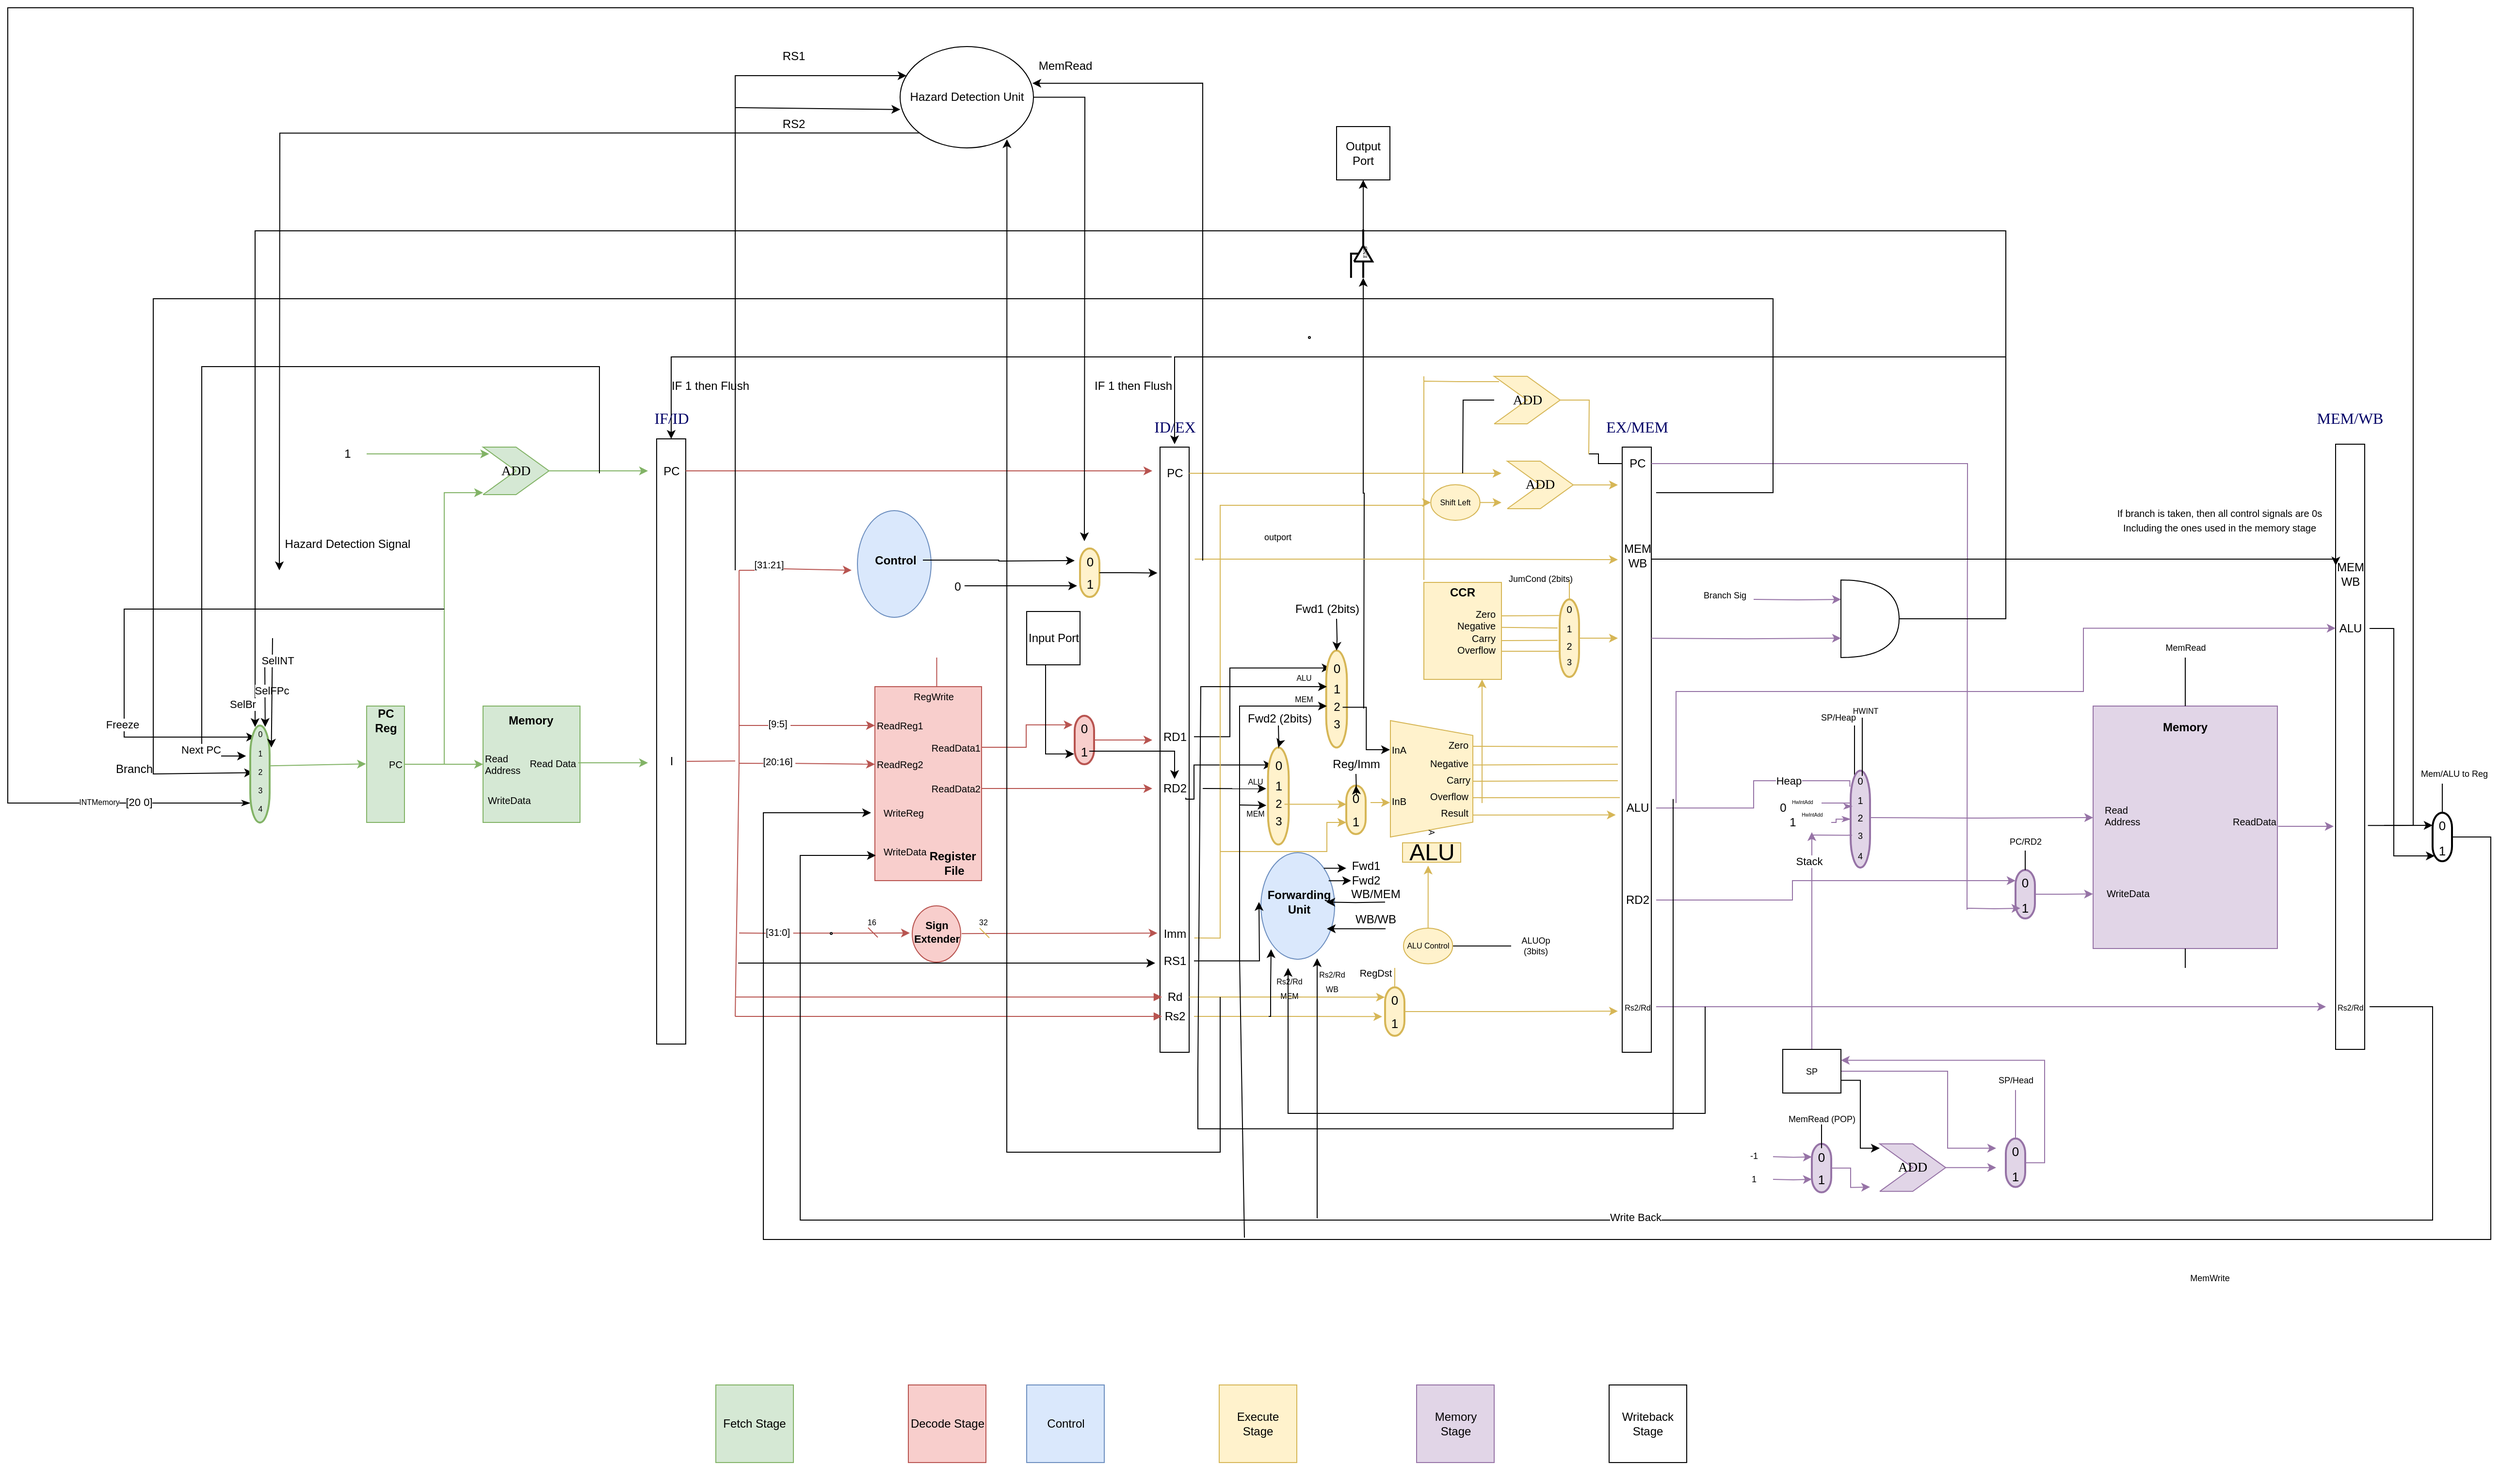 <mxfile version="17.4.2" type="device"><diagram id="GEWAEGAaDJInfuJMEdcB" name="Page-1"><mxGraphModel dx="1243" dy="664" grid="1" gridSize="10" guides="1" tooltips="1" connect="1" arrows="1" fold="1" page="1" pageScale="1" pageWidth="10000" pageHeight="10000" math="0" shadow="0"><root><mxCell id="0"/><mxCell id="1" parent="0"/><mxCell id="nRq4pLv7lDaLM8ArhGwT-8" value="" style="endArrow=classic;html=1;fontSize=10;exitX=1;exitY=0.5;exitDx=0;exitDy=0;entryX=0;entryY=0.5;entryDx=0;entryDy=0;fillColor=#d5e8d4;rounded=1;strokeColor=#82b366;edgeStyle=orthogonalEdgeStyle;" parent="1" source="nRq4pLv7lDaLM8ArhGwT-3" target="nRq4pLv7lDaLM8ArhGwT-6" edge="1"><mxGeometry width="50" height="50" relative="1" as="geometry"><mxPoint x="584" y="1030" as="sourcePoint"/><mxPoint x="634" y="980" as="targetPoint"/></mxGeometry></mxCell><mxCell id="nRq4pLv7lDaLM8ArhGwT-9" value="" style="group;fillColor=#d5e8d4;strokeColor=#82b366;" parent="1" vertex="1" connectable="0"><mxGeometry x="660" y="820" width="39" height="120" as="geometry"/></mxCell><mxCell id="nRq4pLv7lDaLM8ArhGwT-1" value="" style="rounded=0;whiteSpace=wrap;html=1;fillColor=#d5e8d4;strokeColor=#82b366;" parent="nRq4pLv7lDaLM8ArhGwT-9" vertex="1"><mxGeometry width="39" height="120" as="geometry"/></mxCell><mxCell id="nRq4pLv7lDaLM8ArhGwT-2" value="PC&lt;br&gt;Reg" style="text;html=1;strokeColor=none;fillColor=none;align=center;verticalAlign=middle;whiteSpace=wrap;rounded=0;fontStyle=1" parent="nRq4pLv7lDaLM8ArhGwT-9" vertex="1"><mxGeometry x="9.75" y="7.5" width="19.5" height="15" as="geometry"/></mxCell><mxCell id="nRq4pLv7lDaLM8ArhGwT-3" value="PC" style="text;html=1;strokeColor=none;fillColor=none;align=center;verticalAlign=middle;whiteSpace=wrap;rounded=0;fontSize=10;" parent="nRq4pLv7lDaLM8ArhGwT-9" vertex="1"><mxGeometry x="19.5" y="52.5" width="19.5" height="15" as="geometry"/></mxCell><mxCell id="nRq4pLv7lDaLM8ArhGwT-10" value="" style="group" parent="1" vertex="1" connectable="0"><mxGeometry x="780" y="820" width="100" height="120" as="geometry"/></mxCell><mxCell id="nRq4pLv7lDaLM8ArhGwT-4" value="" style="rounded=0;whiteSpace=wrap;html=1;fillColor=#d5e8d4;strokeColor=#82b366;" parent="nRq4pLv7lDaLM8ArhGwT-10" vertex="1"><mxGeometry width="100" height="120" as="geometry"/></mxCell><mxCell id="nRq4pLv7lDaLM8ArhGwT-5" value="Memory" style="text;html=1;strokeColor=none;fillColor=none;align=center;verticalAlign=middle;whiteSpace=wrap;rounded=0;fontStyle=1" parent="nRq4pLv7lDaLM8ArhGwT-10" vertex="1"><mxGeometry x="33.333" y="7.5" width="33.333" height="15" as="geometry"/></mxCell><mxCell id="nRq4pLv7lDaLM8ArhGwT-6" value="Read Address" style="text;html=1;strokeColor=none;fillColor=none;align=left;verticalAlign=middle;whiteSpace=wrap;rounded=0;fontSize=10;" parent="nRq4pLv7lDaLM8ArhGwT-10" vertex="1"><mxGeometry y="52.5" width="33.333" height="15" as="geometry"/></mxCell><mxCell id="nRq4pLv7lDaLM8ArhGwT-7" value="Read Data" style="text;html=1;strokeColor=none;fillColor=none;align=right;verticalAlign=middle;whiteSpace=wrap;rounded=0;fontSize=10;" parent="nRq4pLv7lDaLM8ArhGwT-10" vertex="1"><mxGeometry x="40" y="51" width="58.17" height="15" as="geometry"/></mxCell><mxCell id="WP_Zq_Onmj9v32QAocgJ-166" value="WriteData" style="text;html=1;strokeColor=none;fillColor=none;align=left;verticalAlign=middle;whiteSpace=wrap;rounded=0;fontSize=10;" parent="nRq4pLv7lDaLM8ArhGwT-10" vertex="1"><mxGeometry x="2.92" y="92" width="27.5" height="10" as="geometry"/></mxCell><mxCell id="nRq4pLv7lDaLM8ArhGwT-25" value="" style="endArrow=none;html=1;fontSize=13;fillColor=#f8cecc;strokeColor=#b85450;" parent="1" edge="1"><mxGeometry width="50" height="50" relative="1" as="geometry"><mxPoint x="1040" y="1140" as="sourcePoint"/><mxPoint x="1044" y="680" as="targetPoint"/><Array as="points"><mxPoint x="1044" y="880"/></Array></mxGeometry></mxCell><mxCell id="jr-7Io3T9gxjwfJFGv9w-1" value="" style="endArrow=classic;html=1;exitX=0.717;exitY=0.75;exitDx=0;exitDy=0;exitPerimeter=0;fillColor=#f8cecc;strokeColor=#b85450;" parent="1" source="jr-7Io3T9gxjwfJFGv9w-2" target="nRq4pLv7lDaLM8ArhGwT-14" edge="1"><mxGeometry width="50" height="50" relative="1" as="geometry"><mxPoint x="1044" y="839" as="sourcePoint"/><mxPoint x="1144" y="810" as="targetPoint"/></mxGeometry></mxCell><mxCell id="jr-7Io3T9gxjwfJFGv9w-2" value="[9:5]" style="text;html=1;strokeColor=none;fillColor=none;align=center;verticalAlign=middle;whiteSpace=wrap;rounded=0;fontSize=10;" parent="1" vertex="1"><mxGeometry x="1054" y="832.5" width="60" height="10" as="geometry"/></mxCell><mxCell id="jr-7Io3T9gxjwfJFGv9w-5" value="" style="endArrow=none;html=1;fontSize=8;entryX=0.333;entryY=0.75;entryDx=0;entryDy=0;entryPerimeter=0;fillColor=#f8cecc;strokeColor=#b85450;" parent="1" target="jr-7Io3T9gxjwfJFGv9w-2" edge="1"><mxGeometry width="50" height="50" relative="1" as="geometry"><mxPoint x="1044" y="840" as="sourcePoint"/><mxPoint x="1134" y="860" as="targetPoint"/></mxGeometry></mxCell><mxCell id="jr-7Io3T9gxjwfJFGv9w-7" value="" style="endArrow=classic;html=1;fontSize=8;exitX=0.8;exitY=0.75;exitDx=0;exitDy=0;exitPerimeter=0;fillColor=#f8cecc;strokeColor=#b85450;entryX=0;entryY=0.5;entryDx=0;entryDy=0;" parent="1" source="jr-7Io3T9gxjwfJFGv9w-10" target="nRq4pLv7lDaLM8ArhGwT-15" edge="1"><mxGeometry width="50" height="50" relative="1" as="geometry"><mxPoint x="1117" y="870" as="sourcePoint"/><mxPoint x="1180" y="870" as="targetPoint"/></mxGeometry></mxCell><mxCell id="jr-7Io3T9gxjwfJFGv9w-10" value="[20:16]" style="text;html=1;strokeColor=none;fillColor=none;align=center;verticalAlign=middle;whiteSpace=wrap;rounded=0;fontSize=10;" parent="1" vertex="1"><mxGeometry x="1054" y="871.59" width="60" height="10" as="geometry"/></mxCell><mxCell id="jr-7Io3T9gxjwfJFGv9w-12" value="" style="endArrow=none;html=1;fontSize=8;exitX=0.25;exitY=0.75;exitDx=0;exitDy=0;exitPerimeter=0;fillColor=#f8cecc;strokeColor=#b85450;" parent="1" source="jr-7Io3T9gxjwfJFGv9w-10" edge="1"><mxGeometry width="50" height="50" relative="1" as="geometry"><mxPoint x="1050" y="870" as="sourcePoint"/><mxPoint x="1044" y="879" as="targetPoint"/></mxGeometry></mxCell><mxCell id="jr-7Io3T9gxjwfJFGv9w-34" value="" style="ellipse;whiteSpace=wrap;html=1;fontSize=8;align=right;rotation=90;fillColor=#f8cecc;strokeColor=#b85450;" parent="1" vertex="1"><mxGeometry x="1218.5" y="1030" width="58" height="50" as="geometry"/></mxCell><mxCell id="jr-7Io3T9gxjwfJFGv9w-36" value="&lt;div style=&quot;font-size: 11px&quot;&gt;&lt;font style=&quot;font-size: 11px&quot;&gt;Sign&lt;/font&gt;&lt;/div&gt;&lt;div style=&quot;font-size: 11px&quot;&gt;&lt;font style=&quot;font-size: 11px&quot;&gt;Extender&lt;/font&gt;&lt;br&gt;&lt;/div&gt;" style="text;html=1;strokeColor=none;fillColor=none;align=center;verticalAlign=middle;whiteSpace=wrap;rounded=0;fontStyle=1" parent="1" vertex="1"><mxGeometry x="1222.5" y="1042.5" width="50" height="20" as="geometry"/></mxCell><mxCell id="jr-7Io3T9gxjwfJFGv9w-37" value="" style="endArrow=classic;html=1;fontSize=8;exitX=0.747;exitY=0.842;exitDx=0;exitDy=0;exitPerimeter=0;fillColor=#f8cecc;strokeColor=#b85450;" parent="1" edge="1"><mxGeometry width="50" height="50" relative="1" as="geometry"><mxPoint x="1099.772" y="1054.154" as="sourcePoint"/><mxPoint x="1220" y="1054" as="targetPoint"/></mxGeometry></mxCell><mxCell id="jr-7Io3T9gxjwfJFGv9w-40" value="[31:0]" style="text;html=1;strokeColor=none;fillColor=none;align=center;verticalAlign=middle;whiteSpace=wrap;rounded=0;fontSize=10;" parent="1" vertex="1"><mxGeometry x="1054" y="1050" width="60" height="5" as="geometry"/></mxCell><mxCell id="jr-7Io3T9gxjwfJFGv9w-42" value="" style="endArrow=none;html=1;fontSize=8;entryX=0.294;entryY=0.842;entryDx=0;entryDy=0;entryPerimeter=0;fillColor=#f8cecc;strokeColor=#b85450;" parent="1" target="jr-7Io3T9gxjwfJFGv9w-40" edge="1"><mxGeometry width="50" height="50" relative="1" as="geometry"><mxPoint x="1044" y="1054" as="sourcePoint"/><mxPoint x="1053" y="1054" as="targetPoint"/></mxGeometry></mxCell><mxCell id="jr-7Io3T9gxjwfJFGv9w-43" value="" style="endArrow=classic;html=1;fontSize=8;exitX=0.493;exitY=-0.02;exitDx=0;exitDy=0;exitPerimeter=0;fillColor=#f8cecc;strokeColor=#b85450;entryX=-0.09;entryY=0.803;entryDx=0;entryDy=0;entryPerimeter=0;endFill=1;" parent="1" source="jr-7Io3T9gxjwfJFGv9w-34" target="WP_Zq_Onmj9v32QAocgJ-5" edge="1"><mxGeometry width="50" height="50" relative="1" as="geometry"><mxPoint x="1334" y="1060" as="sourcePoint"/><mxPoint x="1323" y="1054" as="targetPoint"/></mxGeometry></mxCell><mxCell id="F5EO7fNrncJi5tXWK-v9-1" value="" style="group" parent="1" vertex="1" connectable="0"><mxGeometry x="1184" y="800" width="110" height="200" as="geometry"/></mxCell><mxCell id="nRq4pLv7lDaLM8ArhGwT-11" value="" style="rounded=0;whiteSpace=wrap;html=1;fontSize=10;align=left;fillColor=#f8cecc;strokeColor=#b85450;" parent="F5EO7fNrncJi5tXWK-v9-1" vertex="1"><mxGeometry width="110" height="200" as="geometry"/></mxCell><mxCell id="nRq4pLv7lDaLM8ArhGwT-12" value="Register&amp;nbsp;&lt;br&gt;File" style="text;html=1;strokeColor=none;fillColor=none;align=center;verticalAlign=middle;whiteSpace=wrap;rounded=0;fontStyle=1" parent="F5EO7fNrncJi5tXWK-v9-1" vertex="1"><mxGeometry x="34.375" y="171.5" width="96.25" height="20" as="geometry"/></mxCell><mxCell id="nRq4pLv7lDaLM8ArhGwT-14" value="ReadReg1" style="text;html=1;strokeColor=none;fillColor=none;align=left;verticalAlign=middle;whiteSpace=wrap;rounded=0;fontSize=10;" parent="F5EO7fNrncJi5tXWK-v9-1" vertex="1"><mxGeometry y="30" width="27.5" height="20" as="geometry"/></mxCell><mxCell id="nRq4pLv7lDaLM8ArhGwT-15" value="&lt;div&gt;ReadReg2&lt;/div&gt;" style="text;html=1;strokeColor=none;fillColor=none;align=left;verticalAlign=middle;whiteSpace=wrap;rounded=0;fontSize=10;" parent="F5EO7fNrncJi5tXWK-v9-1" vertex="1"><mxGeometry y="70" width="27.5" height="20" as="geometry"/></mxCell><mxCell id="nRq4pLv7lDaLM8ArhGwT-16" value="WriteReg" style="text;html=1;strokeColor=none;fillColor=none;align=left;verticalAlign=middle;whiteSpace=wrap;rounded=0;fontSize=10;" parent="F5EO7fNrncJi5tXWK-v9-1" vertex="1"><mxGeometry x="6.88" y="120" width="27.5" height="20" as="geometry"/></mxCell><mxCell id="nRq4pLv7lDaLM8ArhGwT-17" value="WriteData" style="text;html=1;strokeColor=none;fillColor=none;align=left;verticalAlign=middle;whiteSpace=wrap;rounded=0;fontSize=10;" parent="F5EO7fNrncJi5tXWK-v9-1" vertex="1"><mxGeometry x="6.88" y="160" width="27.5" height="20" as="geometry"/></mxCell><mxCell id="jr-7Io3T9gxjwfJFGv9w-20" value="ReadData1" style="text;html=1;strokeColor=none;fillColor=none;align=right;verticalAlign=middle;whiteSpace=wrap;rounded=0;fontSize=10;" parent="F5EO7fNrncJi5tXWK-v9-1" vertex="1"><mxGeometry x="82.5" y="52.5" width="27.5" height="20" as="geometry"/></mxCell><mxCell id="jr-7Io3T9gxjwfJFGv9w-21" value="ReadData2" style="text;html=1;strokeColor=none;fillColor=none;align=right;verticalAlign=middle;whiteSpace=wrap;rounded=0;fontSize=10;" parent="F5EO7fNrncJi5tXWK-v9-1" vertex="1"><mxGeometry x="82.5" y="95" width="27.5" height="20" as="geometry"/></mxCell><mxCell id="F5EO7fNrncJi5tXWK-v9-54" value="RegWrite" style="text;html=1;strokeColor=none;fillColor=none;align=left;verticalAlign=middle;whiteSpace=wrap;rounded=0;fontSize=10;" parent="F5EO7fNrncJi5tXWK-v9-1" vertex="1"><mxGeometry x="37.5" width="52.5" height="20" as="geometry"/></mxCell><mxCell id="F5EO7fNrncJi5tXWK-v9-2" value="" style="group" parent="1" vertex="1" connectable="0"><mxGeometry x="1176" y="1037.5" width="11" height="21" as="geometry"/></mxCell><mxCell id="jr-7Io3T9gxjwfJFGv9w-38" value="" style="endArrow=none;html=1;fontSize=8;fillColor=#f8cecc;strokeColor=#b85450;" parent="F5EO7fNrncJi5tXWK-v9-2" edge="1"><mxGeometry width="50" height="50" relative="1" as="geometry"><mxPoint x="1" y="11" as="sourcePoint"/><mxPoint x="11" y="21" as="targetPoint"/></mxGeometry></mxCell><mxCell id="jr-7Io3T9gxjwfJFGv9w-39" value="16" style="text;html=1;strokeColor=none;fillColor=none;align=center;verticalAlign=middle;whiteSpace=wrap;rounded=0;fontSize=8;" parent="F5EO7fNrncJi5tXWK-v9-2" vertex="1"><mxGeometry width="10" height="10" as="geometry"/></mxCell><mxCell id="F5EO7fNrncJi5tXWK-v9-3" value="" style="group" parent="1" vertex="1" connectable="0"><mxGeometry x="1291" y="1038" width="11" height="21" as="geometry"/></mxCell><mxCell id="jr-7Io3T9gxjwfJFGv9w-44" value="" style="endArrow=none;html=1;fontSize=8;fillColor=#fff2cc;strokeColor=#d6b656;" parent="F5EO7fNrncJi5tXWK-v9-3" edge="1"><mxGeometry width="50" height="50" relative="1" as="geometry"><mxPoint x="1" y="11" as="sourcePoint"/><mxPoint x="11" y="21" as="targetPoint"/></mxGeometry></mxCell><mxCell id="jr-7Io3T9gxjwfJFGv9w-45" value="32" style="text;html=1;strokeColor=none;fillColor=none;align=center;verticalAlign=middle;whiteSpace=wrap;rounded=0;fontSize=8;" parent="F5EO7fNrncJi5tXWK-v9-3" vertex="1"><mxGeometry width="10" height="10" as="geometry"/></mxCell><mxCell id="F5EO7fNrncJi5tXWK-v9-18" value="" style="group;fillColor=#e1d5e7;strokeColor=#9673a6;" parent="1" vertex="1" connectable="0"><mxGeometry x="2440" y="820" width="190" height="250" as="geometry"/></mxCell><mxCell id="F5EO7fNrncJi5tXWK-v9-19" value="" style="rounded=0;whiteSpace=wrap;html=1;fontSize=10;align=left;fillColor=#e1d5e7;strokeColor=#9673a6;" parent="F5EO7fNrncJi5tXWK-v9-18" vertex="1"><mxGeometry width="190" height="250" as="geometry"/></mxCell><mxCell id="F5EO7fNrncJi5tXWK-v9-20" value="Memory" style="text;html=1;strokeColor=none;fillColor=none;align=center;verticalAlign=middle;whiteSpace=wrap;rounded=0;fontStyle=1" parent="F5EO7fNrncJi5tXWK-v9-18" vertex="1"><mxGeometry x="11.875" y="9.375" width="166.25" height="25" as="geometry"/></mxCell><mxCell id="F5EO7fNrncJi5tXWK-v9-21" value="Read Address" style="text;html=1;strokeColor=none;fillColor=none;align=left;verticalAlign=middle;whiteSpace=wrap;rounded=0;fontSize=10;" parent="F5EO7fNrncJi5tXWK-v9-18" vertex="1"><mxGeometry x="10" y="100" width="47.5" height="25" as="geometry"/></mxCell><mxCell id="F5EO7fNrncJi5tXWK-v9-22" value="WriteData" style="text;html=1;strokeColor=none;fillColor=none;align=left;verticalAlign=middle;whiteSpace=wrap;rounded=0;fontSize=10;" parent="F5EO7fNrncJi5tXWK-v9-18" vertex="1"><mxGeometry x="11.88" y="180" width="47.5" height="25" as="geometry"/></mxCell><mxCell id="F5EO7fNrncJi5tXWK-v9-25" value="ReadData" style="text;html=1;strokeColor=none;fillColor=none;align=right;verticalAlign=middle;whiteSpace=wrap;rounded=0;fontSize=10;" parent="F5EO7fNrncJi5tXWK-v9-18" vertex="1"><mxGeometry x="142.5" y="106.875" width="47.5" height="25" as="geometry"/></mxCell><mxCell id="F5EO7fNrncJi5tXWK-v9-40" value="" style="endArrow=classic;html=1;fontSize=10;exitX=1.016;exitY=0.684;exitDx=0;exitDy=0;exitPerimeter=0;fillColor=#e1d5e7;strokeColor=#9673a6;" parent="1" source="F5EO7fNrncJi5tXWK-v9-25" edge="1"><mxGeometry width="50" height="50" relative="1" as="geometry"><mxPoint x="2358" y="880" as="sourcePoint"/><mxPoint x="2688" y="944" as="targetPoint"/></mxGeometry></mxCell><mxCell id="F5EO7fNrncJi5tXWK-v9-147" value="" style="endArrow=classic;html=1;fontSize=7;fillColor=#f8cecc;strokeColor=#b85450;exitX=1;exitY=1;exitDx=0;exitDy=0;" parent="1" source="F5EO7fNrncJi5tXWK-v9-148" edge="1"><mxGeometry width="50" height="50" relative="1" as="geometry"><mxPoint x="1044" y="704" as="sourcePoint"/><mxPoint x="1160" y="680" as="targetPoint"/></mxGeometry></mxCell><mxCell id="F5EO7fNrncJi5tXWK-v9-148" value="[31:21]" style="text;html=1;strokeColor=none;fillColor=none;align=center;verticalAlign=middle;whiteSpace=wrap;rounded=0;fontSize=10;" parent="1" vertex="1"><mxGeometry x="1060" y="668.5" width="30" height="10" as="geometry"/></mxCell><mxCell id="F5EO7fNrncJi5tXWK-v9-181" value="" style="endArrow=classic;html=1;fontSize=11;entryX=-0.019;entryY=0.497;entryDx=0;entryDy=0;entryPerimeter=0;fillColor=#d5e8d4;strokeColor=#82b366;exitX=0.5;exitY=0;exitDx=0;exitDy=0;exitPerimeter=0;" parent="1" target="nRq4pLv7lDaLM8ArhGwT-1" edge="1"><mxGeometry width="50" height="50" relative="1" as="geometry"><mxPoint x="560" y="881.59" as="sourcePoint"/><mxPoint x="630" y="840" as="targetPoint"/></mxGeometry></mxCell><mxCell id="TWKKnOHG6fg1YNwIzenU-1" value="Fetch Stage" style="whiteSpace=wrap;html=1;aspect=fixed;fillColor=#d5e8d4;strokeColor=#82b366;" parent="1" vertex="1"><mxGeometry x="1020" y="1520" width="80" height="80" as="geometry"/></mxCell><mxCell id="TWKKnOHG6fg1YNwIzenU-2" value="Decode Stage" style="whiteSpace=wrap;html=1;aspect=fixed;fillColor=#f8cecc;strokeColor=#b85450;" parent="1" vertex="1"><mxGeometry x="1218.5" y="1520" width="80" height="80" as="geometry"/></mxCell><mxCell id="TWKKnOHG6fg1YNwIzenU-3" value="Control" style="whiteSpace=wrap;html=1;aspect=fixed;fillColor=#dae8fc;strokeColor=#6c8ebf;" parent="1" vertex="1"><mxGeometry x="1340.5" y="1520" width="80" height="80" as="geometry"/></mxCell><mxCell id="TWKKnOHG6fg1YNwIzenU-4" value="Execute Stage" style="whiteSpace=wrap;html=1;aspect=fixed;fillColor=#fff2cc;strokeColor=#d6b656;" parent="1" vertex="1"><mxGeometry x="1539" y="1520" width="80" height="80" as="geometry"/></mxCell><mxCell id="TWKKnOHG6fg1YNwIzenU-5" value="Memory Stage" style="whiteSpace=wrap;html=1;aspect=fixed;fillColor=#e1d5e7;strokeColor=#9673a6;" parent="1" vertex="1"><mxGeometry x="1742.5" y="1520" width="80" height="80" as="geometry"/></mxCell><mxCell id="TWKKnOHG6fg1YNwIzenU-6" value="Writeback Stage" style="whiteSpace=wrap;html=1;aspect=fixed;" parent="1" vertex="1"><mxGeometry x="1941" y="1520" width="80" height="80" as="geometry"/></mxCell><mxCell id="TWKKnOHG6fg1YNwIzenU-18" value="" style="ellipse;whiteSpace=wrap;html=1;aspect=fixed;fillColor=#f5f5f5;fontSize=7;align=center;strokeColor=#000000;fontColor=#333333;" parent="1" vertex="1"><mxGeometry x="1631" y="439" width="2" height="2" as="geometry"/></mxCell><mxCell id="AQoo05_PCcrr-zh03Vqa-7" value="" style="ellipse;whiteSpace=wrap;html=1;aspect=fixed;fillColor=#f5f5f5;fontSize=7;align=center;strokeColor=#000000;fontColor=#333333;" parent="1" vertex="1"><mxGeometry x="1138" y="1053.5" width="2" height="2" as="geometry"/></mxCell><mxCell id="vxa17M2FvinRDphraPXA-18" value="" style="group" parent="1" vertex="1" connectable="0"><mxGeometry x="1149" y="635.5" width="110" height="76" as="geometry"/></mxCell><mxCell id="F5EO7fNrncJi5tXWK-v9-50" value="" style="ellipse;whiteSpace=wrap;html=1;fillColor=#dae8fc;fontSize=10;align=right;rotation=90;strokeColor=#6c8ebf;" parent="vxa17M2FvinRDphraPXA-18" vertex="1"><mxGeometry width="110" height="76" as="geometry"/></mxCell><mxCell id="F5EO7fNrncJi5tXWK-v9-52" value="Control" style="text;html=1;strokeColor=none;fillColor=none;align=center;verticalAlign=middle;whiteSpace=wrap;rounded=0;fontStyle=1" parent="vxa17M2FvinRDphraPXA-18" vertex="1"><mxGeometry x="27.5" y="24" width="57" height="20" as="geometry"/></mxCell><mxCell id="TWKKnOHG6fg1YNwIzenU-42" value="" style="ellipse;whiteSpace=wrap;html=1;aspect=fixed;fillColor=#d5e8d4;fontSize=7;align=center;strokeColor=#82b366;" parent="1" vertex="1"><mxGeometry x="1982.5" y="986.09" width="2" height="2" as="geometry"/></mxCell><mxCell id="iqnbmAqhLJrFkWtR7YM5-23" style="edgeStyle=orthogonalEdgeStyle;rounded=0;orthogonalLoop=1;jettySize=auto;html=1;exitX=0.5;exitY=0;exitDx=0;exitDy=0;endArrow=classic;endFill=1;entryX=0.5;entryY=0;entryDx=0;entryDy=0;" parent="1" target="WP_Zq_Onmj9v32QAocgJ-3" edge="1"><mxGeometry relative="1" as="geometry"><mxPoint x="1490" y="460.0" as="sourcePoint"/><Array as="points"><mxPoint x="974" y="460"/></Array></mxGeometry></mxCell><mxCell id="WP_Zq_Onmj9v32QAocgJ-3" value="" style="rounded=0;whiteSpace=wrap;html=1;" parent="1" vertex="1"><mxGeometry x="959" y="544.5" width="30" height="624" as="geometry"/></mxCell><mxCell id="WP_Zq_Onmj9v32QAocgJ-5" value="" style="rounded=0;whiteSpace=wrap;html=1;" parent="1" vertex="1"><mxGeometry x="1478" y="553" width="30" height="624" as="geometry"/></mxCell><mxCell id="iqnbmAqhLJrFkWtR7YM5-20" style="edgeStyle=orthogonalEdgeStyle;rounded=0;orthogonalLoop=1;jettySize=auto;html=1;endArrow=none;endFill=0;" parent="1" edge="1"><mxGeometry relative="1" as="geometry"><mxPoint x="2350" y="460" as="sourcePoint"/><Array as="points"><mxPoint x="1970" y="460"/></Array><mxPoint x="1960" y="460" as="targetPoint"/></mxGeometry></mxCell><mxCell id="WP_Zq_Onmj9v32QAocgJ-6" value="" style="rounded=0;whiteSpace=wrap;html=1;" parent="1" vertex="1"><mxGeometry x="1954.5" y="553" width="30" height="624" as="geometry"/></mxCell><mxCell id="bgcnzym0Pqwg27rZAr7U-105" style="edgeStyle=orthogonalEdgeStyle;rounded=0;orthogonalLoop=1;jettySize=auto;html=1;fontSize=8;endArrow=classicThin;endFill=1;" parent="1" target="bgcnzym0Pqwg27rZAr7U-99" edge="1"><mxGeometry relative="1" as="geometry"><mxPoint x="290" y="120" as="targetPoint"/><mxPoint x="2740" y="943" as="sourcePoint"/><Array as="points"><mxPoint x="2770" y="943"/><mxPoint x="2770" y="100"/><mxPoint x="290" y="100"/><mxPoint x="290" y="920"/></Array></mxGeometry></mxCell><mxCell id="bgcnzym0Pqwg27rZAr7U-108" value="INTMemory" style="edgeLabel;html=1;align=center;verticalAlign=middle;resizable=0;points=[];fontSize=8;" parent="bgcnzym0Pqwg27rZAr7U-105" vertex="1" connectable="0"><mxGeometry x="0.935" y="1" relative="1" as="geometry"><mxPoint x="-13" as="offset"/></mxGeometry></mxCell><mxCell id="qGBRNtYZa7Px9k_XWnnT-21" value="[20 0]" style="edgeLabel;html=1;align=center;verticalAlign=middle;resizable=0;points=[];" vertex="1" connectable="0" parent="bgcnzym0Pqwg27rZAr7U-105"><mxGeometry x="0.948" y="1" relative="1" as="geometry"><mxPoint as="offset"/></mxGeometry></mxCell><mxCell id="WP_Zq_Onmj9v32QAocgJ-7" value="" style="rounded=0;whiteSpace=wrap;html=1;" parent="1" vertex="1"><mxGeometry x="2690" y="550" width="30" height="624" as="geometry"/></mxCell><mxCell id="WP_Zq_Onmj9v32QAocgJ-10" style="edgeStyle=orthogonalEdgeStyle;rounded=0;orthogonalLoop=1;jettySize=auto;html=1;fillColor=#d5e8d4;strokeColor=#82b366;" parent="1" source="nRq4pLv7lDaLM8ArhGwT-7" edge="1"><mxGeometry relative="1" as="geometry"><mxPoint x="950" y="878.5" as="targetPoint"/></mxGeometry></mxCell><mxCell id="WP_Zq_Onmj9v32QAocgJ-14" style="edgeStyle=orthogonalEdgeStyle;rounded=0;orthogonalLoop=1;jettySize=auto;html=1;strokeColor=#82b366;fillColor=#d5e8d4;" parent="1" target="WP_Zq_Onmj9v32QAocgJ-11" edge="1"><mxGeometry relative="1" as="geometry"><mxPoint x="740" y="880" as="sourcePoint"/><Array as="points"><mxPoint x="740" y="600"/></Array></mxGeometry></mxCell><mxCell id="WP_Zq_Onmj9v32QAocgJ-17" style="edgeStyle=orthogonalEdgeStyle;rounded=0;orthogonalLoop=1;jettySize=auto;html=1;strokeColor=#82b366;fillColor=#d5e8d4;" parent="1" source="WP_Zq_Onmj9v32QAocgJ-11" edge="1"><mxGeometry relative="1" as="geometry"><mxPoint x="950" y="577.5" as="targetPoint"/></mxGeometry></mxCell><mxCell id="WP_Zq_Onmj9v32QAocgJ-11" value="&lt;font style=&quot;font-size: 14px; font-family: Calibri; direction: ltr; letter-spacing: 0px; line-height: 120%; opacity: 1;&quot;&gt;          ADD&lt;br&gt;&lt;/font&gt;" style="verticalAlign=middle;align=center;vsdxID=91;fillColor=#d5e8d4;shape=stencil(lZHRDoMgDEW/pu+Mhi9w7j9MxNGIYJBt+vdCGjPig8G3e9vTEm4Bm8V0swYplhj8qH/URwP4BCnJGR0oJgXYAjaDD/od/Mf17Ocuk1lN/ps3rDwn8oQUG7uHYP9i1JIrUHWDPZoHrOr3XpDVoKp//fJTSfyDG8hazr3sn4NOJT4Stjs=);strokeColor=#82b366;labelBackgroundColor=none;rounded=0;html=1;whiteSpace=wrap;" parent="1" vertex="1"><mxGeometry x="780" y="553" width="68" height="49" as="geometry"/></mxCell><mxCell id="WP_Zq_Onmj9v32QAocgJ-15" value="" style="endArrow=classic;html=1;strokeColor=#82b366;entryX=0.092;entryY=0.143;entryDx=0;entryDy=0;entryPerimeter=0;fillColor=#d5e8d4;" parent="1" target="WP_Zq_Onmj9v32QAocgJ-11" edge="1"><mxGeometry width="50" height="50" relative="1" as="geometry"><mxPoint x="660" y="560" as="sourcePoint"/><mxPoint x="710" y="550" as="targetPoint"/></mxGeometry></mxCell><mxCell id="WP_Zq_Onmj9v32QAocgJ-16" value="1" style="text;html=1;align=center;verticalAlign=middle;resizable=0;points=[];autosize=1;" parent="1" vertex="1"><mxGeometry x="630" y="550" width="20" height="20" as="geometry"/></mxCell><mxCell id="WP_Zq_Onmj9v32QAocgJ-30" style="edgeStyle=orthogonalEdgeStyle;rounded=0;orthogonalLoop=1;jettySize=auto;html=1;strokeColor=#b85450;fillColor=#f8cecc;" parent="1" source="WP_Zq_Onmj9v32QAocgJ-28" edge="1"><mxGeometry relative="1" as="geometry"><mxPoint x="1470" y="577.5" as="targetPoint"/></mxGeometry></mxCell><mxCell id="WP_Zq_Onmj9v32QAocgJ-28" value="PC" style="text;html=1;align=center;verticalAlign=middle;resizable=0;points=[];autosize=1;" parent="1" vertex="1"><mxGeometry x="959" y="567.5" width="30" height="20" as="geometry"/></mxCell><mxCell id="WP_Zq_Onmj9v32QAocgJ-40" style="edgeStyle=orthogonalEdgeStyle;rounded=0;orthogonalLoop=1;jettySize=auto;html=1;endArrow=none;endFill=0;strokeColor=#b85450;fillColor=#f8cecc;" parent="1" edge="1"><mxGeometry relative="1" as="geometry"><mxPoint x="1040" y="876.59" as="targetPoint"/><mxPoint x="990" y="877" as="sourcePoint"/><Array as="points"><mxPoint x="1040" y="877"/></Array></mxGeometry></mxCell><mxCell id="WP_Zq_Onmj9v32QAocgJ-29" value="I" style="text;html=1;align=center;verticalAlign=middle;resizable=0;points=[];autosize=1;" parent="1" vertex="1"><mxGeometry x="964" y="866.59" width="20" height="20" as="geometry"/></mxCell><mxCell id="WP_Zq_Onmj9v32QAocgJ-78" value="" style="group;" parent="1" vertex="1" connectable="0"><mxGeometry x="1390" y="830" width="20" height="50" as="geometry"/></mxCell><mxCell id="WP_Zq_Onmj9v32QAocgJ-79" value="" style="strokeWidth=2;html=1;shape=mxgraph.flowchart.terminator;whiteSpace=wrap;fontSize=10;align=left;rotation=90;fillColor=#f8cecc;strokeColor=#b85450;" parent="WP_Zq_Onmj9v32QAocgJ-78" vertex="1"><mxGeometry x="-15" y="15" width="50" height="20" as="geometry"/></mxCell><mxCell id="WP_Zq_Onmj9v32QAocgJ-80" value="0" style="text;html=1;align=center;verticalAlign=middle;whiteSpace=wrap;rounded=0;fontSize=13;" parent="WP_Zq_Onmj9v32QAocgJ-78" vertex="1"><mxGeometry x="5" y="8.79" width="10" height="8.909" as="geometry"/></mxCell><mxCell id="WP_Zq_Onmj9v32QAocgJ-81" value="1" style="text;html=1;align=center;verticalAlign=middle;whiteSpace=wrap;rounded=0;fontSize=13;" parent="WP_Zq_Onmj9v32QAocgJ-78" vertex="1"><mxGeometry x="5" y="32.089" width="10" height="8.909" as="geometry"/></mxCell><mxCell id="WP_Zq_Onmj9v32QAocgJ-84" style="edgeStyle=orthogonalEdgeStyle;rounded=0;orthogonalLoop=1;jettySize=auto;html=1;endArrow=none;endFill=0;strokeColor=#b85450;fillColor=#f8cecc;" parent="1" source="F5EO7fNrncJi5tXWK-v9-54" edge="1"><mxGeometry relative="1" as="geometry"><mxPoint x="1247.75" y="770" as="targetPoint"/></mxGeometry></mxCell><mxCell id="WP_Zq_Onmj9v32QAocgJ-85" style="edgeStyle=orthogonalEdgeStyle;rounded=0;orthogonalLoop=1;jettySize=auto;html=1;exitX=1;exitY=0.5;exitDx=0;exitDy=0;endArrow=classic;endFill=1;strokeColor=#b85450;fillColor=#f8cecc;entryX=0.188;entryY=1.11;entryDx=0;entryDy=0;entryPerimeter=0;" parent="1" source="jr-7Io3T9gxjwfJFGv9w-20" target="WP_Zq_Onmj9v32QAocgJ-79" edge="1"><mxGeometry relative="1" as="geometry"><mxPoint x="1380" y="840" as="targetPoint"/><Array as="points"><mxPoint x="1340" y="863"/><mxPoint x="1340" y="839"/></Array></mxGeometry></mxCell><mxCell id="WP_Zq_Onmj9v32QAocgJ-86" style="edgeStyle=orthogonalEdgeStyle;rounded=0;orthogonalLoop=1;jettySize=auto;html=1;exitX=1;exitY=0.5;exitDx=0;exitDy=0;endArrow=classic;endFill=1;strokeColor=#b85450;fillColor=#f8cecc;" parent="1" source="jr-7Io3T9gxjwfJFGv9w-21" edge="1"><mxGeometry relative="1" as="geometry"><mxPoint x="1470" y="905" as="targetPoint"/></mxGeometry></mxCell><mxCell id="WP_Zq_Onmj9v32QAocgJ-88" style="edgeStyle=orthogonalEdgeStyle;rounded=0;orthogonalLoop=1;jettySize=auto;html=1;endArrow=classic;endFill=1;entryX=0.788;entryY=1.03;entryDx=0;entryDy=0;entryPerimeter=0;" parent="1" source="WP_Zq_Onmj9v32QAocgJ-87" target="WP_Zq_Onmj9v32QAocgJ-79" edge="1"><mxGeometry relative="1" as="geometry"><mxPoint x="1372" y="870" as="targetPoint"/><Array as="points"><mxPoint x="1360" y="869"/></Array></mxGeometry></mxCell><mxCell id="WP_Zq_Onmj9v32QAocgJ-87" value="Input Port" style="whiteSpace=wrap;html=1;aspect=fixed;" parent="1" vertex="1"><mxGeometry x="1340.5" y="722.5" width="55" height="55" as="geometry"/></mxCell><mxCell id="WP_Zq_Onmj9v32QAocgJ-89" style="edgeStyle=orthogonalEdgeStyle;rounded=0;orthogonalLoop=1;jettySize=auto;html=1;endArrow=classic;endFill=1;strokeColor=#b85450;fillColor=#f8cecc;" parent="1" source="WP_Zq_Onmj9v32QAocgJ-79" edge="1"><mxGeometry relative="1" as="geometry"><mxPoint x="1470" y="855" as="targetPoint"/></mxGeometry></mxCell><mxCell id="WP_Zq_Onmj9v32QAocgJ-90" value="" style="endArrow=block;html=1;fontSize=8;fillColor=#f8cecc;strokeColor=#b85450;endFill=1;" parent="1" edge="1"><mxGeometry width="50" height="50" relative="1" as="geometry"><mxPoint x="1040" y="1140" as="sourcePoint"/><mxPoint x="1480" y="1140" as="targetPoint"/></mxGeometry></mxCell><mxCell id="WP_Zq_Onmj9v32QAocgJ-91" value="" style="endArrow=block;html=1;fontSize=8;fillColor=#f8cecc;strokeColor=#b85450;endFill=1;" parent="1" edge="1"><mxGeometry width="50" height="50" relative="1" as="geometry"><mxPoint x="1040" y="1120" as="sourcePoint"/><mxPoint x="1480" y="1120" as="targetPoint"/></mxGeometry></mxCell><mxCell id="WP_Zq_Onmj9v32QAocgJ-133" style="edgeStyle=orthogonalEdgeStyle;rounded=0;orthogonalLoop=1;jettySize=auto;html=1;entryX=0.604;entryY=1.147;entryDx=0;entryDy=0;entryPerimeter=0;endArrow=classic;endFill=1;strokeColor=#d6b656;fillColor=#fff2cc;" parent="1" source="WP_Zq_Onmj9v32QAocgJ-92" target="WP_Zq_Onmj9v32QAocgJ-130" edge="1"><mxGeometry relative="1" as="geometry"/></mxCell><mxCell id="WP_Zq_Onmj9v32QAocgJ-92" value="Rs2" style="text;html=1;align=center;verticalAlign=middle;resizable=0;points=[];autosize=1;" parent="1" vertex="1"><mxGeometry x="1473" y="1130" width="40" height="20" as="geometry"/></mxCell><mxCell id="WP_Zq_Onmj9v32QAocgJ-128" style="edgeStyle=orthogonalEdgeStyle;rounded=0;orthogonalLoop=1;jettySize=auto;html=1;endArrow=classic;endFill=1;strokeColor=#d6b656;fillColor=#fff2cc;entryX=0.204;entryY=1.009;entryDx=0;entryDy=0;entryPerimeter=0;" parent="1" source="WP_Zq_Onmj9v32QAocgJ-93" target="WP_Zq_Onmj9v32QAocgJ-130" edge="1"><mxGeometry relative="1" as="geometry"><mxPoint x="1700" y="1140" as="targetPoint"/></mxGeometry></mxCell><mxCell id="WP_Zq_Onmj9v32QAocgJ-93" value="Rd" style="text;html=1;align=center;verticalAlign=middle;resizable=0;points=[];autosize=1;" parent="1" vertex="1"><mxGeometry x="1478" y="1110" width="30" height="20" as="geometry"/></mxCell><mxCell id="yAHzz-XvV5R_l_xOfU2y-62" style="edgeStyle=orthogonalEdgeStyle;rounded=0;orthogonalLoop=1;jettySize=auto;html=1;entryX=0;entryY=0.5;entryDx=0;entryDy=0;" parent="1" source="WP_Zq_Onmj9v32QAocgJ-94" target="yAHzz-XvV5R_l_xOfU2y-32" edge="1"><mxGeometry relative="1" as="geometry"><Array as="points"><mxPoint x="1550" y="852"/><mxPoint x="1550" y="781"/></Array></mxGeometry></mxCell><mxCell id="WP_Zq_Onmj9v32QAocgJ-94" value="RD1" style="text;html=1;align=center;verticalAlign=middle;resizable=0;points=[];autosize=1;" parent="1" vertex="1"><mxGeometry x="1473" y="841.59" width="40" height="20" as="geometry"/></mxCell><mxCell id="yAHzz-XvV5R_l_xOfU2y-63" style="edgeStyle=orthogonalEdgeStyle;rounded=0;orthogonalLoop=1;jettySize=auto;html=1;entryX=0;entryY=0.5;entryDx=0;entryDy=0;exitX=0.79;exitY=0.972;exitDx=0;exitDy=0;exitPerimeter=0;" parent="1" source="WP_Zq_Onmj9v32QAocgJ-95" target="yAHzz-XvV5R_l_xOfU2y-45" edge="1"><mxGeometry relative="1" as="geometry"><Array as="points"><mxPoint x="1505" y="916"/><mxPoint x="1513" y="916"/><mxPoint x="1513" y="881"/></Array></mxGeometry></mxCell><mxCell id="WP_Zq_Onmj9v32QAocgJ-95" value="RD2" style="text;html=1;align=center;verticalAlign=middle;resizable=0;points=[];autosize=1;" parent="1" vertex="1"><mxGeometry x="1473" y="895.09" width="40" height="20" as="geometry"/></mxCell><mxCell id="WP_Zq_Onmj9v32QAocgJ-96" value="&lt;font style=&quot;font-size: 16px; font-family: Calibri; direction: ltr; letter-spacing: 0px; line-height: 120%; opacity: 1;&quot;&gt;IF/ID&lt;br&gt;&lt;/font&gt;" style="verticalAlign=middle;align=center;vsdxID=318;fillColor=none;gradientColor=none;shape=stencil(nZBLDoAgDERP0z3SIyjew0SURgSD+Lu9kMZoXLhwN9O+tukAlrNpJg1SzDH4QW/URgNYgZTkjA4UkwJUgGXng+6DX1zLfmoymdXo17xh5zmRJ6Q42BWCfc2oJfdAr+Yv+AP9Cb7OJ3H/2JG1HNGz/84klThPVCc=);strokeColor=none;strokeWidth=2;labelBackgroundColor=none;rounded=0;html=1;whiteSpace=wrap;fontColor=#000066;" parent="1" vertex="1"><mxGeometry x="945.5" y="510" width="57" height="25" as="geometry"/></mxCell><mxCell id="WP_Zq_Onmj9v32QAocgJ-97" value="&lt;font style=&quot;font-size: 16px; font-family: Calibri; direction: ltr; letter-spacing: 0px; line-height: 120%; opacity: 1;&quot;&gt;ID/EX&lt;br&gt;&lt;/font&gt;" style="verticalAlign=middle;align=center;vsdxID=509;fillColor=none;gradientColor=none;shape=stencil(nZBLDoAgDERP0z3SIyjew0SURgSD+Lu9kMZoXLhwN9O+tukAlrNpJg1SzDH4QW/URgNYgZTkjA4UkwJUgGXng+6DX1zLfmoymdXo17xh5zmRJ6Q42BWCfc2oJfdAr+Yv+AP9Cb7OJ3H/2JG1HNGz/84klThPVCc=);strokeColor=none;strokeWidth=2;labelBackgroundColor=none;rounded=0;html=1;whiteSpace=wrap;fontColor=#000066;" parent="1" vertex="1"><mxGeometry x="1464.5" y="519.5" width="57" height="25" as="geometry"/></mxCell><mxCell id="WP_Zq_Onmj9v32QAocgJ-98" value="&lt;font style=&quot;font-size: 16px; font-family: Calibri; direction: ltr; letter-spacing: 0px; line-height: 120%; opacity: 1;&quot;&gt;MEM/WB&lt;br&gt;&lt;/font&gt;" style="verticalAlign=middle;align=center;vsdxID=565;fillColor=none;gradientColor=none;shape=stencil(nZBLDoAgDERP0z3SIyjew0SURgSD+Lu9kMZoXLhwN9O+tukAlrNpJg1SzDH4QW/URgNYgZTkjA4UkwJUgGXng+6DX1zLfmoymdXo17xh5zmRJ6Q42BWCfc2oJfdAr+Yv+AP9Cb7OJ3H/2JG1HNGz/84klThPVCc=);strokeColor=none;strokeWidth=2;labelBackgroundColor=none;rounded=0;html=1;whiteSpace=wrap;fontColor=#000066;" parent="1" vertex="1"><mxGeometry x="2661" y="510" width="88" height="25" as="geometry"/></mxCell><mxCell id="WP_Zq_Onmj9v32QAocgJ-99" value="&lt;font style=&quot;font-size: 16px; font-family: Calibri; direction: ltr; letter-spacing: 0px; line-height: 120%; opacity: 1;&quot;&gt;EX/MEM&lt;br&gt;&lt;/font&gt;" style="verticalAlign=middle;align=center;vsdxID=530;fillColor=none;gradientColor=none;shape=stencil(nZBLDoAgDERP0z3SIyjew0SURgSD+Lu9kMZoXLhwN9O+tukAlrNpJg1SzDH4QW/URgNYgZTkjA4UkwJUgGXng+6DX1zLfmoymdXo17xh5zmRJ6Q42BWCfc2oJfdAr+Yv+AP9Cb7OJ3H/2JG1HNGz/84klThPVCc=);strokeColor=none;strokeWidth=2;labelBackgroundColor=none;rounded=0;html=1;whiteSpace=wrap;fontColor=#000066;" parent="1" vertex="1"><mxGeometry x="1933" y="519.5" width="74" height="25" as="geometry"/></mxCell><mxCell id="WP_Zq_Onmj9v32QAocgJ-155" style="edgeStyle=orthogonalEdgeStyle;rounded=0;orthogonalLoop=1;jettySize=auto;html=1;endArrow=classic;endFill=1;strokeColor=#d6b656;fontSize=9;fillColor=#fff2cc;" parent="1" source="WP_Zq_Onmj9v32QAocgJ-100" edge="1"><mxGeometry relative="1" as="geometry"><mxPoint x="1830" y="580" as="targetPoint"/></mxGeometry></mxCell><mxCell id="iqnbmAqhLJrFkWtR7YM5-22" style="edgeStyle=orthogonalEdgeStyle;rounded=0;orthogonalLoop=1;jettySize=auto;html=1;endArrow=classic;endFill=1;" parent="1" edge="1"><mxGeometry relative="1" as="geometry"><mxPoint x="1493" y="550" as="targetPoint"/><mxPoint x="1970" y="460.0" as="sourcePoint"/><Array as="points"><mxPoint x="1493" y="460"/></Array></mxGeometry></mxCell><mxCell id="WP_Zq_Onmj9v32QAocgJ-100" value="PC" style="text;html=1;align=center;verticalAlign=middle;resizable=0;points=[];autosize=1;" parent="1" vertex="1"><mxGeometry x="1478" y="570" width="30" height="20" as="geometry"/></mxCell><mxCell id="WP_Zq_Onmj9v32QAocgJ-102" value="" style="group;" parent="1" vertex="1" connectable="0"><mxGeometry x="1750" y="690" width="101" height="102.5" as="geometry"/></mxCell><mxCell id="F5EO7fNrncJi5tXWK-v9-17" value="" style="group" parent="WP_Zq_Onmj9v32QAocgJ-102" vertex="1" connectable="0"><mxGeometry y="2.5" width="80" height="100" as="geometry"/></mxCell><mxCell id="F5EO7fNrncJi5tXWK-v9-4" value="" style="rounded=0;whiteSpace=wrap;html=1;fontSize=10;align=right;fillColor=#fff2cc;strokeColor=#d6b656;" parent="F5EO7fNrncJi5tXWK-v9-17" vertex="1"><mxGeometry width="80" height="100" as="geometry"/></mxCell><mxCell id="F5EO7fNrncJi5tXWK-v9-6" value="CCR" style="text;html=1;strokeColor=none;fillColor=none;align=center;verticalAlign=middle;whiteSpace=wrap;rounded=0;fontStyle=1" parent="F5EO7fNrncJi5tXWK-v9-17" vertex="1"><mxGeometry x="3" width="74" height="20" as="geometry"/></mxCell><mxCell id="F5EO7fNrncJi5tXWK-v9-8" value="Overflow" style="text;html=1;strokeColor=none;fillColor=none;align=right;verticalAlign=middle;whiteSpace=wrap;rounded=0;fontSize=10;" parent="F5EO7fNrncJi5tXWK-v9-17" vertex="1"><mxGeometry x="36" y="63.5" width="40" height="11" as="geometry"/></mxCell><mxCell id="F5EO7fNrncJi5tXWK-v9-9" value="Carry" style="text;html=1;strokeColor=none;fillColor=none;align=right;verticalAlign=middle;whiteSpace=wrap;rounded=0;fontSize=10;" parent="F5EO7fNrncJi5tXWK-v9-17" vertex="1"><mxGeometry x="35.5" y="53" width="40" height="9" as="geometry"/></mxCell><mxCell id="F5EO7fNrncJi5tXWK-v9-10" value="Negative" style="text;html=1;strokeColor=none;fillColor=none;align=right;verticalAlign=middle;whiteSpace=wrap;rounded=0;fontSize=10;" parent="F5EO7fNrncJi5tXWK-v9-17" vertex="1"><mxGeometry x="36" y="38" width="40" height="13" as="geometry"/></mxCell><mxCell id="F5EO7fNrncJi5tXWK-v9-11" value="Zero" style="text;html=1;strokeColor=none;fillColor=none;align=right;verticalAlign=middle;whiteSpace=wrap;rounded=0;fontSize=10;" parent="F5EO7fNrncJi5tXWK-v9-17" vertex="1"><mxGeometry x="36" y="25.5" width="40" height="14" as="geometry"/></mxCell><mxCell id="F5EO7fNrncJi5tXWK-v9-92" value="" style="endArrow=none;html=1;fontSize=10;exitX=0.221;exitY=-0.001;exitDx=0;exitDy=0;exitPerimeter=0;fillColor=#fff2cc;strokeColor=#d6b656;entryX=0.208;entryY=1.03;entryDx=0;entryDy=0;entryPerimeter=0;" parent="WP_Zq_Onmj9v32QAocgJ-102" target="WP_Zq_Onmj9v32QAocgJ-141" edge="1"><mxGeometry width="50" height="50" relative="1" as="geometry"><mxPoint x="80" y="37" as="sourcePoint"/><mxPoint x="100.5" y="36.5" as="targetPoint"/></mxGeometry></mxCell><mxCell id="F5EO7fNrncJi5tXWK-v9-93" value="" style="endArrow=none;html=1;fontSize=10;exitX=0.381;exitY=0.001;exitDx=0;exitDy=0;exitPerimeter=0;fillColor=#fff2cc;strokeColor=#d6b656;entryX=0.368;entryY=1.11;entryDx=0;entryDy=0;entryPerimeter=0;" parent="WP_Zq_Onmj9v32QAocgJ-102" target="WP_Zq_Onmj9v32QAocgJ-141" edge="1"><mxGeometry width="50" height="50" relative="1" as="geometry"><mxPoint x="80.5" y="48.833" as="sourcePoint"/><mxPoint x="100.5" y="48.5" as="targetPoint"/></mxGeometry></mxCell><mxCell id="F5EO7fNrncJi5tXWK-v9-94" value="" style="endArrow=none;html=1;fontSize=10;exitX=0.521;exitY=0;exitDx=0;exitDy=0;exitPerimeter=0;fillColor=#fff2cc;strokeColor=#d6b656;entryX=0.528;entryY=1.11;entryDx=0;entryDy=0;entryPerimeter=0;" parent="WP_Zq_Onmj9v32QAocgJ-102" target="WP_Zq_Onmj9v32QAocgJ-141" edge="1"><mxGeometry width="50" height="50" relative="1" as="geometry"><mxPoint x="80" y="62.5" as="sourcePoint"/><mxPoint x="100.5" y="62.5" as="targetPoint"/></mxGeometry></mxCell><mxCell id="F5EO7fNrncJi5tXWK-v9-95" value="" style="endArrow=none;html=1;fontSize=10;exitX=0.662;exitY=-0.003;exitDx=0;exitDy=0;exitPerimeter=0;fillColor=#fff2cc;strokeColor=#d6b656;entryX=0.669;entryY=1;entryDx=0;entryDy=0;entryPerimeter=0;" parent="WP_Zq_Onmj9v32QAocgJ-102" target="WP_Zq_Onmj9v32QAocgJ-141" edge="1"><mxGeometry width="50" height="50" relative="1" as="geometry"><mxPoint x="80.333" y="73.5" as="sourcePoint"/><mxPoint x="101" y="73.5" as="targetPoint"/></mxGeometry></mxCell><mxCell id="qGBRNtYZa7Px9k_XWnnT-10" value="" style="endArrow=none;html=1;fontSize=10;fillColor=#fff2cc;strokeColor=#d6b656;endFill=0;" edge="1" parent="WP_Zq_Onmj9v32QAocgJ-102"><mxGeometry width="50" height="50" relative="1" as="geometry"><mxPoint as="sourcePoint"/><mxPoint y="-210" as="targetPoint"/></mxGeometry></mxCell><mxCell id="WP_Zq_Onmj9v32QAocgJ-105" value="" style="group" parent="1" vertex="1" connectable="0"><mxGeometry x="1610" y="820" width="330" height="156.5" as="geometry"/></mxCell><mxCell id="jr-7Io3T9gxjwfJFGv9w-22" value="A" style="shape=trapezoid;perimeter=trapezoidPerimeter;whiteSpace=wrap;html=1;fontSize=8;align=right;rotation=90;size=0.127;fillColor=#fff2cc;strokeColor=#d6b656;" parent="WP_Zq_Onmj9v32QAocgJ-105" vertex="1"><mxGeometry x="88" y="32.5" width="120" height="85" as="geometry"/></mxCell><mxCell id="jr-7Io3T9gxjwfJFGv9w-24" value="InA" style="text;html=1;strokeColor=none;fillColor=none;align=left;verticalAlign=middle;whiteSpace=wrap;rounded=0;fontSize=10;" parent="WP_Zq_Onmj9v32QAocgJ-105" vertex="1"><mxGeometry x="105" y="35" width="40" height="20" as="geometry"/></mxCell><mxCell id="jr-7Io3T9gxjwfJFGv9w-25" value="InB" style="text;html=1;strokeColor=none;fillColor=none;align=left;verticalAlign=middle;whiteSpace=wrap;rounded=0;fontSize=10;" parent="WP_Zq_Onmj9v32QAocgJ-105" vertex="1"><mxGeometry x="105" y="87.5" width="40" height="20" as="geometry"/></mxCell><mxCell id="jr-7Io3T9gxjwfJFGv9w-52" value="Result" style="text;html=1;strokeColor=none;fillColor=none;align=right;verticalAlign=middle;whiteSpace=wrap;rounded=0;fontSize=10;" parent="WP_Zq_Onmj9v32QAocgJ-105" vertex="1"><mxGeometry x="148" y="100" width="40" height="20" as="geometry"/></mxCell><mxCell id="jr-7Io3T9gxjwfJFGv9w-54" value="Overflow" style="text;html=1;strokeColor=none;fillColor=none;align=right;verticalAlign=middle;whiteSpace=wrap;rounded=0;fontSize=10;" parent="WP_Zq_Onmj9v32QAocgJ-105" vertex="1"><mxGeometry x="148" y="82.5" width="40" height="20" as="geometry"/></mxCell><mxCell id="jr-7Io3T9gxjwfJFGv9w-55" value="Carry" style="text;html=1;strokeColor=none;fillColor=none;align=right;verticalAlign=middle;whiteSpace=wrap;rounded=0;fontSize=10;" parent="WP_Zq_Onmj9v32QAocgJ-105" vertex="1"><mxGeometry x="149.5" y="65.5" width="40" height="20" as="geometry"/></mxCell><mxCell id="jr-7Io3T9gxjwfJFGv9w-56" value="Negative" style="text;html=1;strokeColor=none;fillColor=none;align=right;verticalAlign=middle;whiteSpace=wrap;rounded=0;fontSize=10;" parent="WP_Zq_Onmj9v32QAocgJ-105" vertex="1"><mxGeometry x="148" y="48.5" width="40" height="20" as="geometry"/></mxCell><mxCell id="jr-7Io3T9gxjwfJFGv9w-57" value="Zero" style="text;html=1;strokeColor=none;fillColor=none;align=right;verticalAlign=middle;whiteSpace=wrap;rounded=0;fontSize=10;" parent="WP_Zq_Onmj9v32QAocgJ-105" vertex="1"><mxGeometry x="148" y="30" width="40" height="20" as="geometry"/></mxCell><mxCell id="F5EO7fNrncJi5tXWK-v9-12" value="" style="endArrow=none;html=1;fontSize=10;exitX=0.221;exitY=-0.001;exitDx=0;exitDy=0;exitPerimeter=0;fillColor=#fff2cc;strokeColor=#d6b656;" parent="WP_Zq_Onmj9v32QAocgJ-105" source="jr-7Io3T9gxjwfJFGv9w-22" edge="1"><mxGeometry width="50" height="50" relative="1" as="geometry"><mxPoint x="211.5" y="73.5" as="sourcePoint"/><mxPoint x="340" y="42" as="targetPoint"/></mxGeometry></mxCell><mxCell id="F5EO7fNrncJi5tXWK-v9-13" value="" style="endArrow=none;html=1;fontSize=10;exitX=0.381;exitY=0.001;exitDx=0;exitDy=0;exitPerimeter=0;fillColor=#fff2cc;strokeColor=#d6b656;" parent="WP_Zq_Onmj9v32QAocgJ-105" source="jr-7Io3T9gxjwfJFGv9w-22" edge="1"><mxGeometry width="50" height="50" relative="1" as="geometry"><mxPoint x="231.5" y="83.5" as="sourcePoint"/><mxPoint x="340" y="60" as="targetPoint"/></mxGeometry></mxCell><mxCell id="F5EO7fNrncJi5tXWK-v9-14" value="" style="endArrow=none;html=1;fontSize=10;exitX=0.521;exitY=0;exitDx=0;exitDy=0;exitPerimeter=0;fillColor=#fff2cc;strokeColor=#d6b656;" parent="WP_Zq_Onmj9v32QAocgJ-105" source="jr-7Io3T9gxjwfJFGv9w-22" edge="1"><mxGeometry width="50" height="50" relative="1" as="geometry"><mxPoint x="251.5" y="93.5" as="sourcePoint"/><mxPoint x="340" y="77" as="targetPoint"/></mxGeometry></mxCell><mxCell id="F5EO7fNrncJi5tXWK-v9-38" value="" style="endArrow=classic;html=1;fontSize=10;fillColor=#fff2cc;strokeColor=#d6b656;entryX=0.75;entryY=1;entryDx=0;entryDy=0;" parent="WP_Zq_Onmj9v32QAocgJ-105" edge="1" target="F5EO7fNrncJi5tXWK-v9-4"><mxGeometry width="50" height="50" relative="1" as="geometry"><mxPoint x="200" y="100" as="sourcePoint"/><mxPoint x="226" y="-4" as="targetPoint"/></mxGeometry></mxCell><mxCell id="WP_Zq_Onmj9v32QAocgJ-101" value="&lt;font style=&quot;font-size: 24px&quot;&gt;ALU&lt;/font&gt;" style="text;html=1;align=center;verticalAlign=middle;resizable=0;points=[];autosize=1;fillColor=#fff2cc;strokeColor=#d6b656;" parent="WP_Zq_Onmj9v32QAocgJ-105" vertex="1"><mxGeometry x="118" y="141" width="60" height="20" as="geometry"/></mxCell><mxCell id="yAHzz-XvV5R_l_xOfU2y-29" value="" style="group" parent="WP_Zq_Onmj9v32QAocgJ-105" vertex="1" connectable="0"><mxGeometry x="37.5" y="-50" width="25" height="85.5" as="geometry"/></mxCell><mxCell id="yAHzz-XvV5R_l_xOfU2y-30" value="" style="strokeWidth=2;html=1;shape=mxgraph.flowchart.terminator;whiteSpace=wrap;fontSize=10;align=left;rotation=90;fillColor=#fff2cc;strokeColor=#d6b656;" parent="yAHzz-XvV5R_l_xOfU2y-29" vertex="1"><mxGeometry x="-37.5" y="32.062" width="100" height="21.375" as="geometry"/></mxCell><mxCell id="yAHzz-XvV5R_l_xOfU2y-31" value="" style="group" parent="yAHzz-XvV5R_l_xOfU2y-29" vertex="1" connectable="0"><mxGeometry x="6.25" width="12.5" height="80.156" as="geometry"/></mxCell><mxCell id="yAHzz-XvV5R_l_xOfU2y-32" value="0" style="text;html=1;align=center;verticalAlign=middle;whiteSpace=wrap;rounded=0;fontSize=13;" parent="yAHzz-XvV5R_l_xOfU2y-31" vertex="1"><mxGeometry width="12.5" height="21.375" as="geometry"/></mxCell><mxCell id="yAHzz-XvV5R_l_xOfU2y-33" value="1" style="text;html=1;align=center;verticalAlign=middle;whiteSpace=wrap;rounded=0;fontSize=13;" parent="yAHzz-XvV5R_l_xOfU2y-31" vertex="1"><mxGeometry y="21.375" width="12.5" height="21.375" as="geometry"/></mxCell><mxCell id="yAHzz-XvV5R_l_xOfU2y-34" value="2" style="text;html=1;align=center;verticalAlign=middle;whiteSpace=wrap;rounded=0;" parent="yAHzz-XvV5R_l_xOfU2y-31" vertex="1"><mxGeometry y="40.613" width="12.5" height="21.375" as="geometry"/></mxCell><mxCell id="yAHzz-XvV5R_l_xOfU2y-35" value="3" style="text;html=1;align=center;verticalAlign=middle;whiteSpace=wrap;rounded=0;" parent="yAHzz-XvV5R_l_xOfU2y-31" vertex="1"><mxGeometry y="58.781" width="12.5" height="21.375" as="geometry"/></mxCell><mxCell id="yAHzz-XvV5R_l_xOfU2y-42" value="" style="group" parent="WP_Zq_Onmj9v32QAocgJ-105" vertex="1" connectable="0"><mxGeometry x="20" y="30" width="80" height="110.156" as="geometry"/></mxCell><mxCell id="yAHzz-XvV5R_l_xOfU2y-43" value="" style="strokeWidth=2;html=1;shape=mxgraph.flowchart.terminator;whiteSpace=wrap;fontSize=10;align=left;rotation=90;fillColor=#fff2cc;strokeColor=#d6b656;" parent="yAHzz-XvV5R_l_xOfU2y-42" vertex="1"><mxGeometry x="-80" y="52.062" width="100" height="21.375" as="geometry"/></mxCell><mxCell id="yAHzz-XvV5R_l_xOfU2y-44" value="" style="group" parent="yAHzz-XvV5R_l_xOfU2y-42" vertex="1" connectable="0"><mxGeometry x="-36.25" y="20" width="12.5" height="80.156" as="geometry"/></mxCell><mxCell id="yAHzz-XvV5R_l_xOfU2y-45" value="0" style="text;html=1;align=center;verticalAlign=middle;whiteSpace=wrap;rounded=0;fontSize=13;" parent="yAHzz-XvV5R_l_xOfU2y-44" vertex="1"><mxGeometry width="12.5" height="21.375" as="geometry"/></mxCell><mxCell id="yAHzz-XvV5R_l_xOfU2y-46" value="1" style="text;html=1;align=center;verticalAlign=middle;whiteSpace=wrap;rounded=0;fontSize=13;" parent="yAHzz-XvV5R_l_xOfU2y-44" vertex="1"><mxGeometry y="21.375" width="12.5" height="21.375" as="geometry"/></mxCell><mxCell id="yAHzz-XvV5R_l_xOfU2y-47" value="2" style="text;html=1;align=center;verticalAlign=middle;whiteSpace=wrap;rounded=0;" parent="yAHzz-XvV5R_l_xOfU2y-44" vertex="1"><mxGeometry y="40.613" width="12.5" height="21.375" as="geometry"/></mxCell><mxCell id="yAHzz-XvV5R_l_xOfU2y-48" value="3" style="text;html=1;align=center;verticalAlign=middle;whiteSpace=wrap;rounded=0;" parent="yAHzz-XvV5R_l_xOfU2y-44" vertex="1"><mxGeometry y="58.781" width="12.5" height="21.375" as="geometry"/></mxCell><mxCell id="yAHzz-XvV5R_l_xOfU2y-54" value="" style="group;" parent="yAHzz-XvV5R_l_xOfU2y-42" vertex="1" connectable="0"><mxGeometry x="40" y="52.06" width="20" height="50" as="geometry"/></mxCell><mxCell id="yAHzz-XvV5R_l_xOfU2y-55" value="" style="strokeWidth=2;html=1;shape=mxgraph.flowchart.terminator;whiteSpace=wrap;fontSize=10;align=left;rotation=90;fillColor=#fff2cc;strokeColor=#d6b656;" parent="yAHzz-XvV5R_l_xOfU2y-54" vertex="1"><mxGeometry x="-15" y="15" width="50" height="20" as="geometry"/></mxCell><mxCell id="yAHzz-XvV5R_l_xOfU2y-56" value="0" style="text;html=1;align=center;verticalAlign=middle;whiteSpace=wrap;rounded=0;fontSize=13;" parent="yAHzz-XvV5R_l_xOfU2y-54" vertex="1"><mxGeometry x="5" y="8.79" width="10" height="8.909" as="geometry"/></mxCell><mxCell id="yAHzz-XvV5R_l_xOfU2y-57" value="1" style="text;html=1;align=center;verticalAlign=middle;whiteSpace=wrap;rounded=0;fontSize=13;" parent="yAHzz-XvV5R_l_xOfU2y-54" vertex="1"><mxGeometry x="5" y="32.089" width="10" height="8.909" as="geometry"/></mxCell><mxCell id="yAHzz-XvV5R_l_xOfU2y-60" value="" style="endArrow=classic;html=1;entryX=0.597;entryY=1.077;entryDx=0;entryDy=0;entryPerimeter=0;" parent="yAHzz-XvV5R_l_xOfU2y-42" target="yAHzz-XvV5R_l_xOfU2y-43" edge="1"><mxGeometry width="50" height="50" relative="1" as="geometry"><mxPoint x="-70" y="72" as="sourcePoint"/><mxPoint x="50" y="20" as="targetPoint"/></mxGeometry></mxCell><mxCell id="WP_Zq_Onmj9v32QAocgJ-139" value="Reg/Imm" style="text;html=1;align=center;verticalAlign=middle;resizable=0;points=[];autosize=1;" parent="yAHzz-XvV5R_l_xOfU2y-42" vertex="1"><mxGeometry x="20" y="20" width="60" height="20" as="geometry"/></mxCell><mxCell id="yAHzz-XvV5R_l_xOfU2y-64" style="edgeStyle=orthogonalEdgeStyle;rounded=0;orthogonalLoop=1;jettySize=auto;html=1;entryX=0;entryY=0.5;entryDx=0;entryDy=0;" parent="WP_Zq_Onmj9v32QAocgJ-105" source="yAHzz-XvV5R_l_xOfU2y-34" target="jr-7Io3T9gxjwfJFGv9w-24" edge="1"><mxGeometry relative="1" as="geometry"/></mxCell><mxCell id="WP_Zq_Onmj9v32QAocgJ-120" style="edgeStyle=orthogonalEdgeStyle;rounded=0;orthogonalLoop=1;jettySize=auto;html=1;exitX=0.5;exitY=0;exitDx=0;exitDy=0;exitPerimeter=0;endArrow=classic;endFill=1;strokeColor=#d6b656;fillColor=#fff2cc;" parent="1" edge="1"><mxGeometry relative="1" as="geometry"><mxPoint x="1715" y="919.5" as="targetPoint"/><mxPoint x="1695" y="919.5" as="sourcePoint"/></mxGeometry></mxCell><mxCell id="WP_Zq_Onmj9v32QAocgJ-121" value="Imm" style="text;html=1;align=center;verticalAlign=middle;resizable=0;points=[];autosize=1;" parent="1" vertex="1"><mxGeometry x="1473" y="1045" width="40" height="20" as="geometry"/></mxCell><mxCell id="WP_Zq_Onmj9v32QAocgJ-122" style="edgeStyle=orthogonalEdgeStyle;rounded=0;orthogonalLoop=1;jettySize=auto;html=1;endArrow=classic;endFill=1;strokeColor=#d6b656;exitX=1.008;exitY=0.708;exitDx=0;exitDy=0;exitPerimeter=0;fillColor=#fff2cc;" parent="1" source="WP_Zq_Onmj9v32QAocgJ-121" edge="1"><mxGeometry relative="1" as="geometry"><mxPoint x="1670" y="940" as="targetPoint"/><Array as="points"><mxPoint x="1540" y="1059"/><mxPoint x="1540" y="970"/><mxPoint x="1650" y="970"/><mxPoint x="1650" y="940"/></Array></mxGeometry></mxCell><mxCell id="WP_Zq_Onmj9v32QAocgJ-157" style="edgeStyle=orthogonalEdgeStyle;rounded=0;orthogonalLoop=1;jettySize=auto;html=1;endArrow=classic;endFill=1;strokeColor=#d6b656;fontSize=9;fillColor=#fff2cc;" parent="1" source="WP_Zq_Onmj9v32QAocgJ-123" edge="1"><mxGeometry relative="1" as="geometry"><mxPoint x="1950" y="592" as="targetPoint"/></mxGeometry></mxCell><mxCell id="WP_Zq_Onmj9v32QAocgJ-123" value="&lt;font style=&quot;font-size: 14px; font-family: Calibri; direction: ltr; letter-spacing: 0px; line-height: 120%; opacity: 1;&quot;&gt;          ADD&lt;br&gt;&lt;/font&gt;" style="verticalAlign=middle;align=center;vsdxID=91;fillColor=#fff2cc;shape=stencil(lZHRDoMgDEW/pu+Mhi9w7j9MxNGIYJBt+vdCGjPig8G3e9vTEm4Bm8V0swYplhj8qH/URwP4BCnJGR0oJgXYAjaDD/od/Mf17Ocuk1lN/ps3rDwn8oQUG7uHYP9i1JIrUHWDPZoHrOr3XpDVoKp//fJTSfyDG8hazr3sn4NOJT4Stjs=);strokeColor=#d6b656;labelBackgroundColor=none;rounded=0;html=1;whiteSpace=wrap;" parent="1" vertex="1"><mxGeometry x="1836" y="567.5" width="68" height="49" as="geometry"/></mxCell><mxCell id="WP_Zq_Onmj9v32QAocgJ-260" style="edgeStyle=orthogonalEdgeStyle;rounded=0;orthogonalLoop=1;jettySize=auto;html=1;entryX=-0.578;entryY=0.825;entryDx=0;entryDy=0;entryPerimeter=0;endArrow=none;endFill=0;strokeColor=#9673a6;fontSize=9;fillColor=#e1d5e7;" parent="1" source="WP_Zq_Onmj9v32QAocgJ-124" target="bgcnzym0Pqwg27rZAr7U-68" edge="1"><mxGeometry relative="1" as="geometry"><mxPoint x="2190" y="925.1" as="targetPoint"/><Array as="points"><mxPoint x="2090" y="925"/><mxPoint x="2090" y="897"/><mxPoint x="2189" y="897"/></Array></mxGeometry></mxCell><mxCell id="bgcnzym0Pqwg27rZAr7U-6" value="Heap" style="edgeLabel;html=1;align=center;verticalAlign=middle;resizable=0;points=[];" parent="WP_Zq_Onmj9v32QAocgJ-260" vertex="1" connectable="0"><mxGeometry x="0.403" relative="1" as="geometry"><mxPoint as="offset"/></mxGeometry></mxCell><mxCell id="WP_Zq_Onmj9v32QAocgJ-124" value="ALU" style="text;html=1;align=center;verticalAlign=middle;resizable=0;points=[];autosize=1;" parent="1" vertex="1"><mxGeometry x="1949.5" y="915.09" width="40" height="20" as="geometry"/></mxCell><mxCell id="WP_Zq_Onmj9v32QAocgJ-242" style="edgeStyle=orthogonalEdgeStyle;rounded=0;orthogonalLoop=1;jettySize=auto;html=1;endArrow=classic;endFill=1;strokeColor=#9673a6;fontSize=9;entryX=0.22;entryY=1;entryDx=0;entryDy=0;entryPerimeter=0;fillColor=#e1d5e7;" parent="1" source="WP_Zq_Onmj9v32QAocgJ-126" target="WP_Zq_Onmj9v32QAocgJ-223" edge="1"><mxGeometry relative="1" as="geometry"><mxPoint x="2200" y="1010" as="targetPoint"/><Array as="points"><mxPoint x="2130" y="1020"/><mxPoint x="2130" y="1000"/></Array></mxGeometry></mxCell><mxCell id="WP_Zq_Onmj9v32QAocgJ-126" value="RD2" style="text;html=1;align=center;verticalAlign=middle;resizable=0;points=[];autosize=1;" parent="1" vertex="1"><mxGeometry x="1949.5" y="1010.0" width="40" height="20" as="geometry"/></mxCell><mxCell id="WP_Zq_Onmj9v32QAocgJ-129" value="" style="group;" parent="1" vertex="1" connectable="0"><mxGeometry x="1710" y="1110" width="20" height="50" as="geometry"/></mxCell><mxCell id="WP_Zq_Onmj9v32QAocgJ-130" value="" style="strokeWidth=2;html=1;shape=mxgraph.flowchart.terminator;whiteSpace=wrap;fontSize=10;align=left;rotation=90;fillColor=#fff2cc;strokeColor=#d6b656;" parent="WP_Zq_Onmj9v32QAocgJ-129" vertex="1"><mxGeometry x="-15" y="15" width="50" height="20" as="geometry"/></mxCell><mxCell id="WP_Zq_Onmj9v32QAocgJ-131" value="0" style="text;html=1;align=center;verticalAlign=middle;whiteSpace=wrap;rounded=0;fontSize=13;" parent="WP_Zq_Onmj9v32QAocgJ-129" vertex="1"><mxGeometry x="5" y="8.79" width="10" height="8.909" as="geometry"/></mxCell><mxCell id="WP_Zq_Onmj9v32QAocgJ-132" value="1" style="text;html=1;align=center;verticalAlign=middle;whiteSpace=wrap;rounded=0;fontSize=13;" parent="WP_Zq_Onmj9v32QAocgJ-129" vertex="1"><mxGeometry x="5" y="32.089" width="10" height="8.909" as="geometry"/></mxCell><mxCell id="WP_Zq_Onmj9v32QAocgJ-134" style="edgeStyle=orthogonalEdgeStyle;rounded=0;orthogonalLoop=1;jettySize=auto;html=1;exitX=0.5;exitY=0;exitDx=0;exitDy=0;exitPerimeter=0;entryX=-0.15;entryY=0.932;entryDx=0;entryDy=0;entryPerimeter=0;endArrow=classic;endFill=1;strokeColor=#d6b656;fillColor=#fff2cc;" parent="1" source="WP_Zq_Onmj9v32QAocgJ-130" target="WP_Zq_Onmj9v32QAocgJ-6" edge="1"><mxGeometry relative="1" as="geometry"/></mxCell><mxCell id="WP_Zq_Onmj9v32QAocgJ-236" style="edgeStyle=orthogonalEdgeStyle;rounded=0;orthogonalLoop=1;jettySize=auto;html=1;endArrow=classic;endFill=1;strokeColor=#9673a6;fontSize=9;fillColor=#e1d5e7;" parent="1" source="WP_Zq_Onmj9v32QAocgJ-135" edge="1"><mxGeometry relative="1" as="geometry"><mxPoint x="2680" y="1130" as="targetPoint"/></mxGeometry></mxCell><mxCell id="WP_Zq_Onmj9v32QAocgJ-135" value="&lt;font style=&quot;font-size: 8px&quot;&gt;Rs2/Rd&lt;/font&gt;" style="text;html=1;align=center;verticalAlign=middle;resizable=0;points=[];autosize=1;" parent="1" vertex="1"><mxGeometry x="1949.5" y="1120" width="40" height="20" as="geometry"/></mxCell><mxCell id="WP_Zq_Onmj9v32QAocgJ-136" style="edgeStyle=orthogonalEdgeStyle;rounded=0;orthogonalLoop=1;jettySize=auto;html=1;exitX=0;exitY=0.5;exitDx=0;exitDy=0;exitPerimeter=0;endArrow=none;endFill=0;strokeColor=#d6b656;fillColor=#fff2cc;" parent="1" source="WP_Zq_Onmj9v32QAocgJ-130" edge="1"><mxGeometry relative="1" as="geometry"><mxPoint x="1720" y="1090" as="targetPoint"/></mxGeometry></mxCell><mxCell id="WP_Zq_Onmj9v32QAocgJ-137" value="&lt;font style=&quot;font-size: 10px&quot;&gt;RegDst&lt;/font&gt;" style="text;html=1;align=center;verticalAlign=middle;resizable=0;points=[];autosize=1;" parent="1" vertex="1"><mxGeometry x="1675" y="1085" width="50" height="20" as="geometry"/></mxCell><mxCell id="WP_Zq_Onmj9v32QAocgJ-140" value="" style="group;" parent="1" vertex="1" connectable="0"><mxGeometry x="1890" y="710" width="20" height="80" as="geometry"/></mxCell><mxCell id="WP_Zq_Onmj9v32QAocgJ-141" value="" style="strokeWidth=2;html=1;shape=mxgraph.flowchart.terminator;whiteSpace=wrap;fontSize=10;align=left;rotation=90;fillColor=#fff2cc;strokeColor=#d6b656;" parent="WP_Zq_Onmj9v32QAocgJ-140" vertex="1"><mxGeometry x="-30" y="30" width="80" height="20" as="geometry"/></mxCell><mxCell id="WP_Zq_Onmj9v32QAocgJ-142" value="" style="group;fontSize=9;" parent="WP_Zq_Onmj9v32QAocgJ-140" vertex="1" connectable="0"><mxGeometry x="5" width="10" height="75" as="geometry"/></mxCell><mxCell id="WP_Zq_Onmj9v32QAocgJ-143" value="0" style="text;html=1;align=center;verticalAlign=middle;whiteSpace=wrap;rounded=0;fontSize=10;" parent="WP_Zq_Onmj9v32QAocgJ-142" vertex="1"><mxGeometry width="10" height="20" as="geometry"/></mxCell><mxCell id="WP_Zq_Onmj9v32QAocgJ-144" value="1" style="text;html=1;align=center;verticalAlign=middle;whiteSpace=wrap;rounded=0;fontSize=10;" parent="WP_Zq_Onmj9v32QAocgJ-142" vertex="1"><mxGeometry y="20" width="10" height="20" as="geometry"/></mxCell><mxCell id="WP_Zq_Onmj9v32QAocgJ-145" value="2" style="text;html=1;align=center;verticalAlign=middle;whiteSpace=wrap;rounded=0;fontSize=10;" parent="WP_Zq_Onmj9v32QAocgJ-142" vertex="1"><mxGeometry y="38" width="10" height="20" as="geometry"/></mxCell><mxCell id="WP_Zq_Onmj9v32QAocgJ-146" value="3" style="text;html=1;align=center;verticalAlign=middle;whiteSpace=wrap;rounded=0;fontSize=9;" parent="WP_Zq_Onmj9v32QAocgJ-142" vertex="1"><mxGeometry y="55" width="10" height="20" as="geometry"/></mxCell><mxCell id="WP_Zq_Onmj9v32QAocgJ-147" style="edgeStyle=orthogonalEdgeStyle;rounded=0;orthogonalLoop=1;jettySize=auto;html=1;exitX=0.5;exitY=0;exitDx=0;exitDy=0;endArrow=none;endFill=0;strokeColor=#d6b656;fontSize=9;fillColor=#fff2cc;" parent="1" source="WP_Zq_Onmj9v32QAocgJ-143" edge="1"><mxGeometry relative="1" as="geometry"><mxPoint x="1900" y="690" as="targetPoint"/></mxGeometry></mxCell><mxCell id="WP_Zq_Onmj9v32QAocgJ-148" value="JumCond (2bits)" style="text;html=1;align=center;verticalAlign=middle;resizable=0;points=[];autosize=1;fontSize=9;" parent="1" vertex="1"><mxGeometry x="1830" y="678.5" width="80" height="20" as="geometry"/></mxCell><mxCell id="WP_Zq_Onmj9v32QAocgJ-151" style="edgeStyle=orthogonalEdgeStyle;rounded=0;orthogonalLoop=1;jettySize=auto;html=1;endArrow=classic;endFill=1;strokeColor=#d6b656;fontSize=9;entryX=0.5;entryY=1;entryDx=0;entryDy=0;fillColor=#fff2cc;" parent="1" target="WP_Zq_Onmj9v32QAocgJ-149" edge="1"><mxGeometry relative="1" as="geometry"><mxPoint x="1540" y="970" as="sourcePoint"/><Array as="points"><mxPoint x="1540" y="613"/><mxPoint x="1750" y="613"/><mxPoint x="1750" y="610"/></Array></mxGeometry></mxCell><mxCell id="yAHzz-XvV5R_l_xOfU2y-4" style="edgeStyle=orthogonalEdgeStyle;rounded=0;orthogonalLoop=1;jettySize=auto;html=1;fillColor=#fff2cc;strokeColor=#d6b656;" parent="1" source="WP_Zq_Onmj9v32QAocgJ-149" edge="1"><mxGeometry relative="1" as="geometry"><mxPoint x="1830" y="610.16" as="targetPoint"/></mxGeometry></mxCell><mxCell id="WP_Zq_Onmj9v32QAocgJ-149" value="Shift Left" style="ellipse;whiteSpace=wrap;html=1;fontSize=8;align=center;rotation=90;fillColor=#fff2cc;strokeColor=#d6b656;direction=east;flipH=1;flipV=1;horizontal=0;" parent="1" vertex="1"><mxGeometry x="1764.15" y="584.82" width="36.7" height="50.68" as="geometry"/></mxCell><mxCell id="WP_Zq_Onmj9v32QAocgJ-150" value="Output Port" style="whiteSpace=wrap;html=1;aspect=fixed;" parent="1" vertex="1"><mxGeometry x="1660" y="222.5" width="55" height="55" as="geometry"/></mxCell><mxCell id="WP_Zq_Onmj9v32QAocgJ-268" style="edgeStyle=orthogonalEdgeStyle;rounded=0;orthogonalLoop=1;jettySize=auto;html=1;entryX=0.5;entryY=1;entryDx=0;entryDy=0;endArrow=classic;endFill=1;strokeColor=#000000;fontSize=9;" parent="1" source="WP_Zq_Onmj9v32QAocgJ-152" target="WP_Zq_Onmj9v32QAocgJ-150" edge="1"><mxGeometry relative="1" as="geometry"/></mxCell><mxCell id="WP_Zq_Onmj9v32QAocgJ-269" style="edgeStyle=orthogonalEdgeStyle;rounded=0;orthogonalLoop=1;jettySize=auto;html=1;endArrow=classic;endFill=1;strokeColor=#000000;fontSize=9;" parent="1" target="WP_Zq_Onmj9v32QAocgJ-152" edge="1"><mxGeometry relative="1" as="geometry"><mxPoint x="1688" y="822.5" as="sourcePoint"/></mxGeometry></mxCell><mxCell id="WP_Zq_Onmj9v32QAocgJ-152" style="vsdxID=667;rotation=270;fillColor=none;gradientColor=none;strokeColor=none;strokeWidth=2;spacingTop=-2;spacingBottom=-2;spacingLeft=-2;spacingRight=-2;labelBackgroundColor=none;rounded=0;html=1;whiteSpace=wrap;fontColor=#000066;" parent="1" vertex="1"><mxGeometry x="1662.5" y="344" width="50" height="19" as="geometry"/></mxCell><mxCell id="WP_Zq_Onmj9v32QAocgJ-153" value="&lt;font style=&quot;font-size: 6px; font-family: Calibri; direction: ltr; letter-spacing: 0px; line-height: 120%; opacity: 1;&quot;&gt;ENB&lt;br&gt;&lt;/font&gt;" style="verticalAlign=middle;align=center;vsdxID=668;rotation=270;shape=stencil(pZJdDsIgEIRPw6MNZQUPUOs9mpQKEaGh1J/bCxI1kBRtfJuFbye7k0XQTKIbOSJ4ctac+FX2TiDYI0KkFtxK5xWCFkEzGMuP1sy6j/XYBTKos7kEh1vsA6h2LHQRfI8v+FkdIqykLsI1LuCMVWSb4HSVeQJ78dlhkErFCN7/SwviPwZI6dR33XKvnH5xpilK6LJthm5qP1QB/0YnGWf5epHflH+K9wjtAw==);strokeWidth=2;spacingTop=-2;spacingBottom=-2;spacingLeft=1;spacingRight=-2;labelBackgroundColor=none;rounded=0;html=1;whiteSpace=wrap;" parent="WP_Zq_Onmj9v32QAocgJ-152" vertex="1"><mxGeometry width="50" height="19" as="geometry"/></mxCell><mxCell id="WP_Zq_Onmj9v32QAocgJ-158" style="edgeStyle=orthogonalEdgeStyle;rounded=0;orthogonalLoop=1;jettySize=auto;html=1;exitX=0.5;exitY=0;exitDx=0;exitDy=0;exitPerimeter=0;endArrow=classic;endFill=1;strokeColor=#d6b656;fontSize=9;fillColor=#fff2cc;" parent="1" source="WP_Zq_Onmj9v32QAocgJ-141" edge="1"><mxGeometry relative="1" as="geometry"><mxPoint x="1950" y="750" as="targetPoint"/></mxGeometry></mxCell><mxCell id="WP_Zq_Onmj9v32QAocgJ-168" style="edgeStyle=orthogonalEdgeStyle;rounded=0;orthogonalLoop=1;jettySize=auto;html=1;exitX=0;exitY=0.25;exitDx=0;exitDy=0;exitPerimeter=0;endArrow=classic;endFill=1;strokeColor=#9673a6;fontSize=9;fillColor=#e1d5e7;entryX=0;entryY=0.25;entryDx=0;entryDy=0;entryPerimeter=0;" parent="1" target="WP_Zq_Onmj9v32QAocgJ-159" edge="1"><mxGeometry relative="1" as="geometry"><mxPoint x="2090" y="710" as="sourcePoint"/></mxGeometry></mxCell><mxCell id="WP_Zq_Onmj9v32QAocgJ-271" style="edgeStyle=orthogonalEdgeStyle;rounded=0;orthogonalLoop=1;jettySize=auto;html=1;endArrow=classic;endFill=1;strokeColor=#000000;fontSize=9;entryX=0;entryY=0;entryDx=0;entryDy=0;" parent="1" edge="1"><mxGeometry relative="1" as="geometry"><mxPoint x="545" y="841.59" as="targetPoint"/><Array as="points"><mxPoint x="2350" y="330"/><mxPoint x="545" y="330"/></Array><mxPoint x="2350" y="710" as="sourcePoint"/></mxGeometry></mxCell><mxCell id="bgcnzym0Pqwg27rZAr7U-4" value="SelBr" style="edgeLabel;html=1;align=center;verticalAlign=middle;resizable=0;points=[];" parent="WP_Zq_Onmj9v32QAocgJ-271" vertex="1" connectable="0"><mxGeometry x="0.982" y="10" relative="1" as="geometry"><mxPoint x="-23" as="offset"/></mxGeometry></mxCell><mxCell id="WP_Zq_Onmj9v32QAocgJ-159" value="" style="shape=or;whiteSpace=wrap;html=1;fontSize=9;align=center;" parent="1" vertex="1"><mxGeometry x="2180" y="690" width="60" height="80" as="geometry"/></mxCell><mxCell id="WP_Zq_Onmj9v32QAocgJ-246" style="edgeStyle=orthogonalEdgeStyle;rounded=0;orthogonalLoop=1;jettySize=auto;html=1;endArrow=none;endFill=0;strokeColor=#9673a6;fontSize=9;fillColor=#e1d5e7;" parent="1" source="WP_Zq_Onmj9v32QAocgJ-160" edge="1"><mxGeometry relative="1" as="geometry"><mxPoint x="2310" y="1030" as="targetPoint"/></mxGeometry></mxCell><mxCell id="qGBRNtYZa7Px9k_XWnnT-19" style="edgeStyle=orthogonalEdgeStyle;rounded=0;orthogonalLoop=1;jettySize=auto;html=1;endArrow=none;endFill=0;" edge="1" parent="1" source="WP_Zq_Onmj9v32QAocgJ-160"><mxGeometry relative="1" as="geometry"><mxPoint x="1920" y="560" as="targetPoint"/><Array as="points"><mxPoint x="1930" y="570"/><mxPoint x="1930" y="560"/></Array></mxGeometry></mxCell><mxCell id="WP_Zq_Onmj9v32QAocgJ-160" value="PC" style="text;html=1;align=center;verticalAlign=middle;resizable=0;points=[];autosize=1;" parent="1" vertex="1"><mxGeometry x="1954.5" y="560" width="30" height="20" as="geometry"/></mxCell><mxCell id="WP_Zq_Onmj9v32QAocgJ-163" style="edgeStyle=orthogonalEdgeStyle;rounded=0;orthogonalLoop=1;jettySize=auto;html=1;exitX=0;exitY=0.5;exitDx=0;exitDy=0;endArrow=classic;endFill=1;strokeColor=#d6b656;fontSize=9;fillColor=#fff2cc;" parent="1" source="WP_Zq_Onmj9v32QAocgJ-161" edge="1"><mxGeometry relative="1" as="geometry"><mxPoint x="1754.4" y="984.5" as="targetPoint"/></mxGeometry></mxCell><mxCell id="yAHzz-XvV5R_l_xOfU2y-67" style="edgeStyle=orthogonalEdgeStyle;rounded=0;orthogonalLoop=1;jettySize=auto;html=1;endArrow=none;endFill=0;" parent="1" source="WP_Zq_Onmj9v32QAocgJ-161" edge="1"><mxGeometry relative="1" as="geometry"><mxPoint x="1840" y="1067.34" as="targetPoint"/></mxGeometry></mxCell><mxCell id="WP_Zq_Onmj9v32QAocgJ-161" value="ALU Control" style="ellipse;whiteSpace=wrap;html=1;fontSize=8;align=center;rotation=90;fillColor=#fff2cc;strokeColor=#d6b656;direction=east;flipH=1;flipV=1;horizontal=0;" parent="1" vertex="1"><mxGeometry x="1736" y="1042" width="36.7" height="50.68" as="geometry"/></mxCell><mxCell id="WP_Zq_Onmj9v32QAocgJ-165" value="ALUOp&lt;br&gt;(3bits)" style="text;html=1;align=center;verticalAlign=middle;resizable=0;points=[];autosize=1;fontSize=9;" parent="1" vertex="1"><mxGeometry x="1840" y="1052.34" width="50" height="30" as="geometry"/></mxCell><mxCell id="WP_Zq_Onmj9v32QAocgJ-167" style="edgeStyle=orthogonalEdgeStyle;rounded=0;orthogonalLoop=1;jettySize=auto;html=1;exitX=0.5;exitY=0;exitDx=0;exitDy=0;exitPerimeter=0;endArrow=classic;endFill=1;strokeColor=#9673a6;fontSize=9;fillColor=#e1d5e7;entryX=0;entryY=0.75;entryDx=0;entryDy=0;entryPerimeter=0;" parent="1" target="WP_Zq_Onmj9v32QAocgJ-159" edge="1"><mxGeometry relative="1" as="geometry"><mxPoint x="2094.5" y="749.942" as="targetPoint"/><mxPoint x="1984.5" y="750.08" as="sourcePoint"/><Array as="points"/></mxGeometry></mxCell><mxCell id="WP_Zq_Onmj9v32QAocgJ-169" value="Branch Sig" style="text;html=1;align=center;verticalAlign=middle;resizable=0;points=[];autosize=1;fontSize=9;" parent="1" vertex="1"><mxGeometry x="2030" y="696" width="60" height="20" as="geometry"/></mxCell><mxCell id="WP_Zq_Onmj9v32QAocgJ-176" value="" style="group;" parent="1" vertex="1" connectable="0"><mxGeometry x="2150" y="1271.41" width="20" height="50" as="geometry"/></mxCell><mxCell id="WP_Zq_Onmj9v32QAocgJ-177" value="" style="strokeWidth=2;html=1;shape=mxgraph.flowchart.terminator;whiteSpace=wrap;fontSize=10;align=left;rotation=90;fillColor=#e1d5e7;strokeColor=#9673a6;" parent="WP_Zq_Onmj9v32QAocgJ-176" vertex="1"><mxGeometry x="-15" y="15" width="50" height="20" as="geometry"/></mxCell><mxCell id="WP_Zq_Onmj9v32QAocgJ-178" value="0" style="text;html=1;align=center;verticalAlign=middle;whiteSpace=wrap;rounded=0;fontSize=13;" parent="WP_Zq_Onmj9v32QAocgJ-176" vertex="1"><mxGeometry x="5" y="8.79" width="10" height="8.909" as="geometry"/></mxCell><mxCell id="WP_Zq_Onmj9v32QAocgJ-179" value="1" style="text;html=1;align=center;verticalAlign=middle;whiteSpace=wrap;rounded=0;fontSize=13;" parent="WP_Zq_Onmj9v32QAocgJ-176" vertex="1"><mxGeometry x="5" y="32.089" width="10" height="8.909" as="geometry"/></mxCell><mxCell id="WP_Zq_Onmj9v32QAocgJ-180" value="" style="group;" parent="1" vertex="1" connectable="0"><mxGeometry x="2350" y="1265.91" width="20" height="50" as="geometry"/></mxCell><mxCell id="WP_Zq_Onmj9v32QAocgJ-181" value="" style="strokeWidth=2;html=1;shape=mxgraph.flowchart.terminator;whiteSpace=wrap;fontSize=10;align=left;rotation=90;fillColor=#e1d5e7;strokeColor=#9673a6;" parent="WP_Zq_Onmj9v32QAocgJ-180" vertex="1"><mxGeometry x="-15" y="15" width="50" height="20" as="geometry"/></mxCell><mxCell id="WP_Zq_Onmj9v32QAocgJ-182" value="0" style="text;html=1;align=center;verticalAlign=middle;whiteSpace=wrap;rounded=0;fontSize=13;" parent="WP_Zq_Onmj9v32QAocgJ-180" vertex="1"><mxGeometry x="5" y="8.79" width="10" height="8.909" as="geometry"/></mxCell><mxCell id="WP_Zq_Onmj9v32QAocgJ-187" value="1" style="text;html=1;align=center;verticalAlign=middle;whiteSpace=wrap;rounded=0;fontSize=13;" parent="WP_Zq_Onmj9v32QAocgJ-180" vertex="1"><mxGeometry x="5" y="34.999" width="10" height="8.909" as="geometry"/></mxCell><mxCell id="WP_Zq_Onmj9v32QAocgJ-200" style="edgeStyle=orthogonalEdgeStyle;rounded=0;orthogonalLoop=1;jettySize=auto;html=1;exitX=0.5;exitY=0;exitDx=0;exitDy=0;endArrow=classic;endFill=1;strokeColor=#9673a6;fontSize=9;fillColor=#e1d5e7;" parent="1" source="WP_Zq_Onmj9v32QAocgJ-199" edge="1"><mxGeometry relative="1" as="geometry"><mxPoint x="2150" y="950" as="targetPoint"/></mxGeometry></mxCell><mxCell id="bgcnzym0Pqwg27rZAr7U-7" value="Stack" style="edgeLabel;html=1;align=center;verticalAlign=middle;resizable=0;points=[];" parent="WP_Zq_Onmj9v32QAocgJ-200" vertex="1" connectable="0"><mxGeometry x="0.739" y="3" relative="1" as="geometry"><mxPoint as="offset"/></mxGeometry></mxCell><mxCell id="WP_Zq_Onmj9v32QAocgJ-214" style="edgeStyle=orthogonalEdgeStyle;rounded=0;orthogonalLoop=1;jettySize=auto;html=1;endArrow=classic;endFill=1;strokeColor=#000000;fontSize=9;" parent="1" source="WP_Zq_Onmj9v32QAocgJ-199" target="WP_Zq_Onmj9v32QAocgJ-204" edge="1"><mxGeometry relative="1" as="geometry"><Array as="points"><mxPoint x="2200" y="1205.91"/><mxPoint x="2200" y="1275.91"/></Array></mxGeometry></mxCell><mxCell id="WP_Zq_Onmj9v32QAocgJ-215" style="edgeStyle=orthogonalEdgeStyle;rounded=0;orthogonalLoop=1;jettySize=auto;html=1;endArrow=classic;endFill=1;strokeColor=#9673a6;fontSize=9;fillColor=#e1d5e7;" parent="1" source="WP_Zq_Onmj9v32QAocgJ-199" edge="1"><mxGeometry relative="1" as="geometry"><mxPoint x="2340" y="1275.91" as="targetPoint"/><Array as="points"><mxPoint x="2290" y="1196.91"/><mxPoint x="2290" y="1275.91"/><mxPoint x="2330" y="1275.91"/></Array></mxGeometry></mxCell><mxCell id="WP_Zq_Onmj9v32QAocgJ-199" value="SP" style="rounded=0;whiteSpace=wrap;html=1;fontSize=9;align=center;" parent="1" vertex="1"><mxGeometry x="2120" y="1174" width="60" height="45" as="geometry"/></mxCell><mxCell id="WP_Zq_Onmj9v32QAocgJ-201" style="edgeStyle=orthogonalEdgeStyle;rounded=0;orthogonalLoop=1;jettySize=auto;html=1;endArrow=none;endFill=0;strokeColor=#000000;fontSize=9;" parent="1" edge="1"><mxGeometry relative="1" as="geometry"><mxPoint x="2194" y="840" as="targetPoint"/><Array as="points"><mxPoint x="2194" y="850"/></Array><mxPoint x="2194" y="910" as="sourcePoint"/></mxGeometry></mxCell><mxCell id="WP_Zq_Onmj9v32QAocgJ-202" value="SP/Heap" style="text;html=1;align=center;verticalAlign=middle;resizable=0;points=[];autosize=1;fontSize=9;" parent="1" vertex="1"><mxGeometry x="2152" y="821.59" width="50" height="20" as="geometry"/></mxCell><mxCell id="WP_Zq_Onmj9v32QAocgJ-216" style="edgeStyle=orthogonalEdgeStyle;rounded=0;orthogonalLoop=1;jettySize=auto;html=1;endArrow=classic;endFill=1;strokeColor=#9673a6;fontSize=9;fillColor=#e1d5e7;" parent="1" source="WP_Zq_Onmj9v32QAocgJ-204" edge="1"><mxGeometry relative="1" as="geometry"><mxPoint x="2340" y="1295.91" as="targetPoint"/></mxGeometry></mxCell><mxCell id="WP_Zq_Onmj9v32QAocgJ-204" value="&lt;font style=&quot;font-size: 14px; font-family: Calibri; direction: ltr; letter-spacing: 0px; line-height: 120%; opacity: 1;&quot;&gt;          ADD&lt;br&gt;&lt;/font&gt;" style="verticalAlign=middle;align=center;vsdxID=91;fillColor=#e1d5e7;shape=stencil(lZHRDoMgDEW/pu+Mhi9w7j9MxNGIYJBt+vdCGjPig8G3e9vTEm4Bm8V0swYplhj8qH/URwP4BCnJGR0oJgXYAjaDD/od/Mf17Ocuk1lN/ps3rDwn8oQUG7uHYP9i1JIrUHWDPZoHrOr3XpDVoKp//fJTSfyDG8hazr3sn4NOJT4Stjs=);strokeColor=#9673a6;labelBackgroundColor=none;rounded=0;html=1;whiteSpace=wrap;" parent="1" vertex="1"><mxGeometry x="2220" y="1271.41" width="68" height="49" as="geometry"/></mxCell><mxCell id="WP_Zq_Onmj9v32QAocgJ-206" style="edgeStyle=orthogonalEdgeStyle;rounded=0;orthogonalLoop=1;jettySize=auto;html=1;endArrow=classic;endFill=1;strokeColor=#9673a6;fontSize=9;entryX=0.27;entryY=1;entryDx=0;entryDy=0;entryPerimeter=0;fillColor=#e1d5e7;" parent="1" target="WP_Zq_Onmj9v32QAocgJ-177" edge="1"><mxGeometry relative="1" as="geometry"><mxPoint x="2140" y="1284.91" as="targetPoint"/><mxPoint x="2110" y="1284.655" as="sourcePoint"/></mxGeometry></mxCell><mxCell id="WP_Zq_Onmj9v32QAocgJ-207" style="edgeStyle=orthogonalEdgeStyle;rounded=0;orthogonalLoop=1;jettySize=auto;html=1;endArrow=classic;endFill=1;strokeColor=#9673a6;fontSize=9;entryX=0.73;entryY=1;entryDx=0;entryDy=0;entryPerimeter=0;fillColor=#e1d5e7;" parent="1" target="WP_Zq_Onmj9v32QAocgJ-177" edge="1"><mxGeometry relative="1" as="geometry"><mxPoint x="2133" y="1307.91" as="targetPoint"/><mxPoint x="2110" y="1307.954" as="sourcePoint"/></mxGeometry></mxCell><mxCell id="WP_Zq_Onmj9v32QAocgJ-208" value="1" style="text;html=1;align=center;verticalAlign=middle;resizable=0;points=[];autosize=1;fontSize=9;" parent="1" vertex="1"><mxGeometry x="2080" y="1298.16" width="20" height="20" as="geometry"/></mxCell><mxCell id="WP_Zq_Onmj9v32QAocgJ-210" value="MemRead (POP)" style="text;html=1;align=center;verticalAlign=middle;resizable=0;points=[];autosize=1;fontSize=9;" parent="1" vertex="1"><mxGeometry x="2120" y="1235.91" width="80" height="20" as="geometry"/></mxCell><mxCell id="WP_Zq_Onmj9v32QAocgJ-211" style="edgeStyle=orthogonalEdgeStyle;rounded=0;orthogonalLoop=1;jettySize=auto;html=1;endArrow=none;endFill=0;strokeColor=#000000;fontSize=9;" parent="1" source="WP_Zq_Onmj9v32QAocgJ-177" target="WP_Zq_Onmj9v32QAocgJ-210" edge="1"><mxGeometry relative="1" as="geometry"><mxPoint x="2160" y="1241.41" as="targetPoint"/><mxPoint x="2160.019" y="1271.41" as="sourcePoint"/></mxGeometry></mxCell><mxCell id="WP_Zq_Onmj9v32QAocgJ-212" value="-1" style="text;html=1;align=center;verticalAlign=middle;resizable=0;points=[];autosize=1;fontSize=9;" parent="1" vertex="1"><mxGeometry x="2080" y="1273.66" width="20" height="20" as="geometry"/></mxCell><mxCell id="WP_Zq_Onmj9v32QAocgJ-213" style="edgeStyle=orthogonalEdgeStyle;rounded=0;orthogonalLoop=1;jettySize=auto;html=1;exitX=0.5;exitY=0;exitDx=0;exitDy=0;exitPerimeter=0;endArrow=classic;endFill=1;strokeColor=#9673a6;fontSize=9;fillColor=#e1d5e7;" parent="1" source="WP_Zq_Onmj9v32QAocgJ-177" edge="1"><mxGeometry relative="1" as="geometry"><mxPoint x="2210" y="1315.91" as="targetPoint"/></mxGeometry></mxCell><mxCell id="WP_Zq_Onmj9v32QAocgJ-217" style="edgeStyle=orthogonalEdgeStyle;rounded=0;orthogonalLoop=1;jettySize=auto;html=1;exitX=0.5;exitY=0;exitDx=0;exitDy=0;endArrow=none;endFill=0;strokeColor=#000000;fontSize=9;" parent="1" source="F5EO7fNrncJi5tXWK-v9-19" edge="1"><mxGeometry relative="1" as="geometry"><mxPoint x="2535" y="770" as="targetPoint"/></mxGeometry></mxCell><mxCell id="WP_Zq_Onmj9v32QAocgJ-218" value="MemRead" style="text;html=1;align=center;verticalAlign=middle;resizable=0;points=[];autosize=1;fontSize=9;" parent="1" vertex="1"><mxGeometry x="2505" y="750" width="60" height="20" as="geometry"/></mxCell><mxCell id="WP_Zq_Onmj9v32QAocgJ-222" value="" style="group;" parent="1" vertex="1" connectable="0"><mxGeometry x="2360" y="989" width="20" height="50" as="geometry"/></mxCell><mxCell id="WP_Zq_Onmj9v32QAocgJ-223" value="" style="strokeWidth=2;html=1;shape=mxgraph.flowchart.terminator;whiteSpace=wrap;fontSize=10;align=left;rotation=90;fillColor=#e1d5e7;strokeColor=#9673a6;" parent="WP_Zq_Onmj9v32QAocgJ-222" vertex="1"><mxGeometry x="-15" y="15" width="50" height="20" as="geometry"/></mxCell><mxCell id="WP_Zq_Onmj9v32QAocgJ-224" value="0" style="text;html=1;align=center;verticalAlign=middle;whiteSpace=wrap;rounded=0;fontSize=13;" parent="WP_Zq_Onmj9v32QAocgJ-222" vertex="1"><mxGeometry x="5" y="8.79" width="10" height="8.909" as="geometry"/></mxCell><mxCell id="WP_Zq_Onmj9v32QAocgJ-225" value="1" style="text;html=1;align=center;verticalAlign=middle;whiteSpace=wrap;rounded=0;fontSize=13;" parent="WP_Zq_Onmj9v32QAocgJ-222" vertex="1"><mxGeometry x="5" y="34.999" width="10" height="8.909" as="geometry"/></mxCell><mxCell id="WP_Zq_Onmj9v32QAocgJ-228" style="edgeStyle=orthogonalEdgeStyle;rounded=0;orthogonalLoop=1;jettySize=auto;html=1;endArrow=none;endFill=0;strokeColor=#9673a6;fontSize=9;fillColor=#e1d5e7;" parent="1" source="WP_Zq_Onmj9v32QAocgJ-181" edge="1"><mxGeometry relative="1" as="geometry"><mxPoint x="2360" y="1215.91" as="targetPoint"/></mxGeometry></mxCell><mxCell id="WP_Zq_Onmj9v32QAocgJ-229" value="SP/Head" style="text;html=1;align=center;verticalAlign=middle;resizable=0;points=[];autosize=1;fontSize=9;" parent="1" vertex="1"><mxGeometry x="2335" y="1195.91" width="50" height="20" as="geometry"/></mxCell><mxCell id="WP_Zq_Onmj9v32QAocgJ-231" style="edgeStyle=orthogonalEdgeStyle;rounded=0;orthogonalLoop=1;jettySize=auto;html=1;exitX=0.5;exitY=0;exitDx=0;exitDy=0;exitPerimeter=0;endArrow=classic;endFill=1;strokeColor=#9673a6;fontSize=9;entryX=1;entryY=0.25;entryDx=0;entryDy=0;fillColor=#e1d5e7;" parent="1" source="WP_Zq_Onmj9v32QAocgJ-181" target="WP_Zq_Onmj9v32QAocgJ-199" edge="1"><mxGeometry relative="1" as="geometry"><mxPoint x="2430" y="1135.91" as="targetPoint"/></mxGeometry></mxCell><mxCell id="WP_Zq_Onmj9v32QAocgJ-232" style="edgeStyle=orthogonalEdgeStyle;rounded=0;orthogonalLoop=1;jettySize=auto;html=1;entryX=-0.001;entryY=0.775;entryDx=0;entryDy=0;entryPerimeter=0;endArrow=classic;endFill=1;strokeColor=#9673a6;fontSize=9;fillColor=#e1d5e7;" parent="1" source="WP_Zq_Onmj9v32QAocgJ-223" target="F5EO7fNrncJi5tXWK-v9-19" edge="1"><mxGeometry relative="1" as="geometry"/></mxCell><mxCell id="WP_Zq_Onmj9v32QAocgJ-233" style="edgeStyle=orthogonalEdgeStyle;rounded=0;orthogonalLoop=1;jettySize=auto;html=1;exitX=0.5;exitY=1;exitDx=0;exitDy=0;endArrow=none;endFill=0;strokeColor=#000000;fontSize=9;" parent="1" source="F5EO7fNrncJi5tXWK-v9-19" edge="1"><mxGeometry relative="1" as="geometry"><mxPoint x="2535" y="1090" as="targetPoint"/><Array as="points"><mxPoint x="2535" y="1090"/><mxPoint x="2535" y="1090"/></Array></mxGeometry></mxCell><mxCell id="WP_Zq_Onmj9v32QAocgJ-234" value="MemWrite" style="text;html=1;align=center;verticalAlign=middle;resizable=0;points=[];autosize=1;fontSize=9;" parent="1" vertex="1"><mxGeometry x="2530" y="1400" width="60" height="20" as="geometry"/></mxCell><mxCell id="WP_Zq_Onmj9v32QAocgJ-237" style="edgeStyle=orthogonalEdgeStyle;rounded=0;orthogonalLoop=1;jettySize=auto;html=1;entryX=0;entryY=0.46;entryDx=0;entryDy=0;entryPerimeter=0;endArrow=classic;endFill=1;strokeColor=#9673a6;fontSize=9;fillColor=#e1d5e7;" parent="1" target="F5EO7fNrncJi5tXWK-v9-19" edge="1"><mxGeometry relative="1" as="geometry"><mxPoint x="2210" y="935" as="sourcePoint"/></mxGeometry></mxCell><mxCell id="WP_Zq_Onmj9v32QAocgJ-239" style="edgeStyle=orthogonalEdgeStyle;rounded=0;orthogonalLoop=1;jettySize=auto;html=1;endArrow=classic;endFill=1;strokeColor=#9673a6;fontSize=9;fillColor=#e1d5e7;entryX=0;entryY=0.304;entryDx=0;entryDy=0;entryPerimeter=0;" parent="1" target="WP_Zq_Onmj9v32QAocgJ-7" edge="1"><mxGeometry relative="1" as="geometry"><mxPoint x="2570" y="655" as="targetPoint"/><mxPoint x="2010" y="920" as="sourcePoint"/><Array as="points"><mxPoint x="2010" y="805"/><mxPoint x="2430" y="805"/><mxPoint x="2430" y="740"/></Array></mxGeometry></mxCell><mxCell id="WP_Zq_Onmj9v32QAocgJ-256" style="edgeStyle=orthogonalEdgeStyle;rounded=0;orthogonalLoop=1;jettySize=auto;html=1;endArrow=classic;endFill=1;strokeColor=#000000;fontSize=9;entryX=0.89;entryY=0.89;entryDx=0;entryDy=0;entryPerimeter=0;" parent="1" source="WP_Zq_Onmj9v32QAocgJ-240" target="WP_Zq_Onmj9v32QAocgJ-252" edge="1"><mxGeometry relative="1" as="geometry"><mxPoint x="2750" y="970" as="targetPoint"/><Array as="points"><mxPoint x="2750" y="740"/><mxPoint x="2750" y="975"/></Array></mxGeometry></mxCell><mxCell id="WP_Zq_Onmj9v32QAocgJ-240" value="ALU" style="text;html=1;align=center;verticalAlign=middle;resizable=0;points=[];autosize=1;" parent="1" vertex="1"><mxGeometry x="2685" y="730.0" width="40" height="20" as="geometry"/></mxCell><mxCell id="WP_Zq_Onmj9v32QAocgJ-243" style="edgeStyle=orthogonalEdgeStyle;rounded=0;orthogonalLoop=1;jettySize=auto;html=1;endArrow=none;endFill=0;strokeColor=#000000;fontSize=9;" parent="1" source="WP_Zq_Onmj9v32QAocgJ-223" edge="1"><mxGeometry relative="1" as="geometry"><mxPoint x="2370" y="970" as="targetPoint"/></mxGeometry></mxCell><mxCell id="WP_Zq_Onmj9v32QAocgJ-245" value="PC/RD2" style="text;html=1;align=center;verticalAlign=middle;resizable=0;points=[];autosize=1;fontSize=9;" parent="1" vertex="1"><mxGeometry x="2345" y="950" width="50" height="20" as="geometry"/></mxCell><mxCell id="WP_Zq_Onmj9v32QAocgJ-248" style="edgeStyle=orthogonalEdgeStyle;rounded=0;orthogonalLoop=1;jettySize=auto;html=1;endArrow=classic;endFill=1;strokeColor=#9673a6;fontSize=9;fillColor=#e1d5e7;" parent="1" target="WP_Zq_Onmj9v32QAocgJ-225" edge="1"><mxGeometry relative="1" as="geometry"><mxPoint x="2310" y="1028.454" as="sourcePoint"/></mxGeometry></mxCell><mxCell id="WP_Zq_Onmj9v32QAocgJ-261" style="edgeStyle=orthogonalEdgeStyle;rounded=0;orthogonalLoop=1;jettySize=auto;html=1;endArrow=classic;endFill=1;strokeColor=#000000;fontSize=9;entryX=0.009;entryY=0.87;entryDx=0;entryDy=0;entryPerimeter=0;" parent="1" source="WP_Zq_Onmj9v32QAocgJ-249" target="nRq4pLv7lDaLM8ArhGwT-11" edge="1"><mxGeometry relative="1" as="geometry"><mxPoint x="1107" y="990" as="targetPoint"/><Array as="points"><mxPoint x="2790" y="1130"/><mxPoint x="2790" y="1350"/><mxPoint x="1107" y="1350"/><mxPoint x="1107" y="974"/></Array></mxGeometry></mxCell><mxCell id="bgcnzym0Pqwg27rZAr7U-5" value="Write Back" style="edgeLabel;html=1;align=center;verticalAlign=middle;resizable=0;points=[];" parent="WP_Zq_Onmj9v32QAocgJ-261" vertex="1" connectable="0"><mxGeometry x="-0.086" y="-3" relative="1" as="geometry"><mxPoint as="offset"/></mxGeometry></mxCell><mxCell id="WP_Zq_Onmj9v32QAocgJ-249" value="&lt;font style=&quot;font-size: 8px&quot;&gt;Rs2/Rd&lt;/font&gt;" style="text;html=1;align=center;verticalAlign=middle;resizable=0;points=[];autosize=1;" parent="1" vertex="1"><mxGeometry x="2685" y="1120" width="40" height="20" as="geometry"/></mxCell><mxCell id="WP_Zq_Onmj9v32QAocgJ-251" value="" style="group;" parent="1" vertex="1" connectable="0"><mxGeometry x="2790" y="930" width="20" height="50" as="geometry"/></mxCell><mxCell id="WP_Zq_Onmj9v32QAocgJ-252" value="" style="strokeWidth=2;html=1;shape=mxgraph.flowchart.terminator;whiteSpace=wrap;fontSize=10;align=left;rotation=90;" parent="WP_Zq_Onmj9v32QAocgJ-251" vertex="1"><mxGeometry x="-15" y="15" width="50" height="20" as="geometry"/></mxCell><mxCell id="WP_Zq_Onmj9v32QAocgJ-253" value="0" style="text;html=1;align=center;verticalAlign=middle;whiteSpace=wrap;rounded=0;fontSize=13;" parent="WP_Zq_Onmj9v32QAocgJ-251" vertex="1"><mxGeometry x="5" y="8.79" width="10" height="8.909" as="geometry"/></mxCell><mxCell id="WP_Zq_Onmj9v32QAocgJ-254" value="1" style="text;html=1;align=center;verticalAlign=middle;whiteSpace=wrap;rounded=0;fontSize=13;" parent="WP_Zq_Onmj9v32QAocgJ-251" vertex="1"><mxGeometry x="5" y="34.999" width="10" height="8.909" as="geometry"/></mxCell><mxCell id="WP_Zq_Onmj9v32QAocgJ-255" style="edgeStyle=orthogonalEdgeStyle;rounded=0;orthogonalLoop=1;jettySize=auto;html=1;endArrow=classic;endFill=1;strokeColor=#000000;fontSize=9;exitX=1.111;exitY=0.63;exitDx=0;exitDy=0;exitPerimeter=0;" parent="1" source="WP_Zq_Onmj9v32QAocgJ-7" edge="1"><mxGeometry relative="1" as="geometry"><mxPoint x="2790" y="943" as="targetPoint"/></mxGeometry></mxCell><mxCell id="WP_Zq_Onmj9v32QAocgJ-258" style="edgeStyle=orthogonalEdgeStyle;rounded=0;orthogonalLoop=1;jettySize=auto;html=1;exitX=0;exitY=0.5;exitDx=0;exitDy=0;exitPerimeter=0;endArrow=none;endFill=0;strokeColor=#000000;fontSize=9;" parent="1" source="WP_Zq_Onmj9v32QAocgJ-252" edge="1"><mxGeometry relative="1" as="geometry"><mxPoint x="2800" y="900" as="targetPoint"/></mxGeometry></mxCell><mxCell id="WP_Zq_Onmj9v32QAocgJ-259" value="Mem/ALU to Reg" style="text;html=1;align=center;verticalAlign=middle;resizable=0;points=[];autosize=1;fontSize=9;" parent="1" vertex="1"><mxGeometry x="2772" y="880" width="80" height="20" as="geometry"/></mxCell><mxCell id="WP_Zq_Onmj9v32QAocgJ-265" style="edgeStyle=orthogonalEdgeStyle;rounded=0;orthogonalLoop=1;jettySize=auto;html=1;endArrow=classic;endFill=1;strokeColor=#000000;fontSize=9;entryX=-0.036;entryY=0.65;entryDx=0;entryDy=0;entryPerimeter=0;" parent="1" source="WP_Zq_Onmj9v32QAocgJ-252" target="nRq4pLv7lDaLM8ArhGwT-11" edge="1"><mxGeometry relative="1" as="geometry"><mxPoint x="1160" y="930" as="targetPoint"/><Array as="points"><mxPoint x="2850" y="955"/><mxPoint x="2850" y="1370"/><mxPoint x="1069" y="1370"/><mxPoint x="1069" y="930"/></Array></mxGeometry></mxCell><mxCell id="WP_Zq_Onmj9v32QAocgJ-266" value="" style="endArrow=classic;html=1;strokeColor=#000000;fontSize=9;rounded=0;entryX=0.589;entryY=0.857;entryDx=0;entryDy=0;entryPerimeter=0;" parent="1" edge="1"><mxGeometry width="50" height="50" relative="1" as="geometry"><mxPoint x="1989.5" y="600" as="sourcePoint"/><mxPoint x="542.86" y="888.71" as="targetPoint"/><Array as="points"><mxPoint x="2110" y="600"/><mxPoint x="2110" y="400"/><mxPoint x="1200" y="400"/><mxPoint x="440" y="400"/><mxPoint x="440" y="890"/></Array></mxGeometry></mxCell><mxCell id="WP_Zq_Onmj9v32QAocgJ-270" value="outport" style="text;html=1;align=center;verticalAlign=middle;resizable=0;points=[];autosize=1;fontSize=9;" parent="1" vertex="1"><mxGeometry x="1579" y="635.5" width="40" height="20" as="geometry"/></mxCell><mxCell id="iqnbmAqhLJrFkWtR7YM5-1" style="edgeStyle=orthogonalEdgeStyle;rounded=0;orthogonalLoop=1;jettySize=auto;html=1;entryX=0.374;entryY=1.217;entryDx=0;entryDy=0;entryPerimeter=0;" parent="1" edge="1"><mxGeometry relative="1" as="geometry"><mxPoint x="535.66" y="871.51" as="targetPoint"/><mxPoint x="900" y="580" as="sourcePoint"/><Array as="points"><mxPoint x="900" y="470"/><mxPoint x="490" y="470"/><mxPoint x="490" y="872"/></Array></mxGeometry></mxCell><mxCell id="bgcnzym0Pqwg27rZAr7U-2" value="Next PC" style="edgeLabel;html=1;align=center;verticalAlign=middle;resizable=0;points=[];" parent="iqnbmAqhLJrFkWtR7YM5-1" vertex="1" connectable="0"><mxGeometry x="0.892" y="-1" relative="1" as="geometry"><mxPoint as="offset"/></mxGeometry></mxCell><mxCell id="iqnbmAqhLJrFkWtR7YM5-2" style="edgeStyle=orthogonalEdgeStyle;rounded=0;orthogonalLoop=1;jettySize=auto;html=1;" parent="1" edge="1"><mxGeometry relative="1" as="geometry"><mxPoint x="740" y="720" as="sourcePoint"/><Array as="points"><mxPoint x="740" y="720"/><mxPoint x="410" y="720"/><mxPoint x="410" y="852"/></Array><mxPoint x="545" y="852" as="targetPoint"/></mxGeometry></mxCell><mxCell id="bgcnzym0Pqwg27rZAr7U-3" value="Freeze" style="edgeLabel;html=1;align=center;verticalAlign=middle;resizable=0;points=[];" parent="iqnbmAqhLJrFkWtR7YM5-2" vertex="1" connectable="0"><mxGeometry x="0.503" y="-2" relative="1" as="geometry"><mxPoint as="offset"/></mxGeometry></mxCell><mxCell id="iqnbmAqhLJrFkWtR7YM5-9" value="" style="endArrow=none;html=1;fontSize=7;fillColor=#f8cecc;strokeColor=#b85450;rounded=0;" parent="1" edge="1"><mxGeometry width="50" height="50" relative="1" as="geometry"><mxPoint x="1044" y="680" as="sourcePoint"/><mxPoint x="1060" y="680" as="targetPoint"/><Array as="points"><mxPoint x="1060" y="680"/></Array></mxGeometry></mxCell><mxCell id="iqnbmAqhLJrFkWtR7YM5-10" style="edgeStyle=orthogonalEdgeStyle;rounded=0;orthogonalLoop=1;jettySize=auto;html=1;" parent="1" source="F5EO7fNrncJi5tXWK-v9-52" edge="1"><mxGeometry relative="1" as="geometry"><mxPoint x="1390" y="670" as="targetPoint"/></mxGeometry></mxCell><mxCell id="iqnbmAqhLJrFkWtR7YM5-11" style="edgeStyle=orthogonalEdgeStyle;rounded=0;orthogonalLoop=1;jettySize=auto;html=1;fillColor=#fff2cc;strokeColor=#d6b656;" parent="1" edge="1"><mxGeometry relative="1" as="geometry"><mxPoint x="1950" y="669" as="targetPoint"/><mxPoint x="1513.75" y="668.5" as="sourcePoint"/><Array as="points"><mxPoint x="1732" y="669"/><mxPoint x="1950" y="669"/></Array></mxGeometry></mxCell><mxCell id="iqnbmAqhLJrFkWtR7YM5-12" style="edgeStyle=orthogonalEdgeStyle;rounded=0;orthogonalLoop=1;jettySize=auto;html=1;entryX=0.129;entryY=0.218;entryDx=0;entryDy=0;entryPerimeter=0;" parent="1" target="yAHzz-XvV5R_l_xOfU2y-22" edge="1"><mxGeometry relative="1" as="geometry"><mxPoint x="2420.75" y="669" as="targetPoint"/><mxPoint x="1984.5" y="668.5" as="sourcePoint"/><Array as="points"><mxPoint x="2690" y="669"/></Array></mxGeometry></mxCell><mxCell id="iqnbmAqhLJrFkWtR7YM5-16" style="edgeStyle=orthogonalEdgeStyle;rounded=0;orthogonalLoop=1;jettySize=auto;html=1;endArrow=none;endFill=0;strokeColor=#000000;fontSize=9;" parent="1" source="WP_Zq_Onmj9v32QAocgJ-159" edge="1"><mxGeometry relative="1" as="geometry"><mxPoint x="2350" y="680" as="targetPoint"/><Array as="points"><mxPoint x="2350" y="730"/></Array><mxPoint x="2240" y="730.034" as="sourcePoint"/></mxGeometry></mxCell><mxCell id="iqnbmAqhLJrFkWtR7YM5-19" value="&lt;font style=&quot;font-size: 10px&quot;&gt;If branch is taken, then all control signals are 0s&lt;br&gt;Including the ones used in the memory stage&lt;br&gt;&lt;/font&gt;" style="text;html=1;align=center;verticalAlign=middle;resizable=0;points=[];autosize=1;" parent="1" vertex="1"><mxGeometry x="2455" y="608.18" width="230" height="40" as="geometry"/></mxCell><mxCell id="iqnbmAqhLJrFkWtR7YM5-26" value="IF 1 then Flush" style="text;html=1;align=center;verticalAlign=middle;resizable=0;points=[];autosize=1;" parent="1" vertex="1"><mxGeometry x="1400" y="480" width="100" height="20" as="geometry"/></mxCell><mxCell id="iqnbmAqhLJrFkWtR7YM5-27" value="IF 1 then Flush" style="text;html=1;align=center;verticalAlign=middle;resizable=0;points=[];autosize=1;" parent="1" vertex="1"><mxGeometry x="964" y="480" width="100" height="20" as="geometry"/></mxCell><mxCell id="vxa17M2FvinRDphraPXA-31" value="" style="endArrow=classic;html=1;fillColor=#fff2cc;strokeColor=#d6b656;exitX=0.811;exitY=-0.005;exitDx=0;exitDy=0;exitPerimeter=0;entryX=-0.043;entryY=0.859;entryDx=0;entryDy=0;entryPerimeter=0;" parent="1" source="jr-7Io3T9gxjwfJFGv9w-22" target="WP_Zq_Onmj9v32QAocgJ-124" edge="1"><mxGeometry width="50" height="50" relative="1" as="geometry"><mxPoint x="1666.5" y="999.0" as="sourcePoint"/><mxPoint x="1950" y="927" as="targetPoint"/></mxGeometry></mxCell><mxCell id="yAHzz-XvV5R_l_xOfU2y-8" value="" style="group" parent="1" vertex="1" connectable="0"><mxGeometry x="1565" y="988.09" width="110" height="76" as="geometry"/></mxCell><mxCell id="yAHzz-XvV5R_l_xOfU2y-9" value="" style="ellipse;whiteSpace=wrap;html=1;fillColor=#dae8fc;fontSize=10;align=right;rotation=90;strokeColor=#6c8ebf;" parent="yAHzz-XvV5R_l_xOfU2y-8" vertex="1"><mxGeometry width="110" height="76" as="geometry"/></mxCell><mxCell id="yAHzz-XvV5R_l_xOfU2y-10" value="Forwarding Unit" style="text;html=1;strokeColor=none;fillColor=none;align=center;verticalAlign=middle;whiteSpace=wrap;rounded=0;fontStyle=1" parent="yAHzz-XvV5R_l_xOfU2y-8" vertex="1"><mxGeometry x="27.5" y="24" width="57" height="20" as="geometry"/></mxCell><mxCell id="yAHzz-XvV5R_l_xOfU2y-79" style="edgeStyle=orthogonalEdgeStyle;rounded=0;orthogonalLoop=1;jettySize=auto;html=1;exitX=0;exitY=0;exitDx=0;exitDy=0;endArrow=classic;endFill=1;" parent="yAHzz-XvV5R_l_xOfU2y-8" edge="1"><mxGeometry relative="1" as="geometry"><mxPoint x="110" y="11.908" as="targetPoint"/><mxPoint x="86.866" y="12.053" as="sourcePoint"/><Array as="points"><mxPoint x="98" y="11.86"/></Array></mxGeometry></mxCell><mxCell id="yAHzz-XvV5R_l_xOfU2y-12" value="" style="endArrow=classic;html=1;" parent="1" edge="1"><mxGeometry width="50" height="50" relative="1" as="geometry"><mxPoint x="1043" y="1085" as="sourcePoint"/><mxPoint x="1473" y="1085" as="targetPoint"/></mxGeometry></mxCell><mxCell id="yAHzz-XvV5R_l_xOfU2y-16" style="edgeStyle=orthogonalEdgeStyle;rounded=0;orthogonalLoop=1;jettySize=auto;html=1;" parent="1" source="yAHzz-XvV5R_l_xOfU2y-14" edge="1"><mxGeometry relative="1" as="geometry"><mxPoint x="1580" y="1022" as="targetPoint"/></mxGeometry></mxCell><mxCell id="yAHzz-XvV5R_l_xOfU2y-14" value="RS1" style="text;html=1;align=center;verticalAlign=middle;resizable=0;points=[];autosize=1;" parent="1" vertex="1"><mxGeometry x="1473" y="1072.68" width="40" height="20" as="geometry"/></mxCell><mxCell id="yAHzz-XvV5R_l_xOfU2y-19" value="" style="endArrow=classic;html=1;rounded=0;" parent="1" edge="1"><mxGeometry width="50" height="50" relative="1" as="geometry"><mxPoint x="2040" y="1130" as="sourcePoint"/><mxPoint x="1610" y="1090" as="targetPoint"/><Array as="points"><mxPoint x="2040" y="1240"/><mxPoint x="1610" y="1240"/></Array></mxGeometry></mxCell><mxCell id="yAHzz-XvV5R_l_xOfU2y-20" value="" style="endArrow=classic;html=1;rounded=0;entryX=0.99;entryY=0.237;entryDx=0;entryDy=0;entryPerimeter=0;" parent="1" target="yAHzz-XvV5R_l_xOfU2y-9" edge="1"><mxGeometry width="50" height="50" relative="1" as="geometry"><mxPoint x="1640" y="1348.16" as="sourcePoint"/><mxPoint x="1690" y="1298.16" as="targetPoint"/></mxGeometry></mxCell><mxCell id="yAHzz-XvV5R_l_xOfU2y-21" value="MEM&lt;br&gt;WB" style="text;html=1;align=center;verticalAlign=middle;resizable=0;points=[];autosize=1;" parent="1" vertex="1"><mxGeometry x="1949.5" y="650.0" width="40" height="30" as="geometry"/></mxCell><mxCell id="yAHzz-XvV5R_l_xOfU2y-22" value="MEM&lt;br&gt;WB" style="text;html=1;align=center;verticalAlign=middle;resizable=0;points=[];autosize=1;" parent="1" vertex="1"><mxGeometry x="2685" y="668.5" width="40" height="30" as="geometry"/></mxCell><mxCell id="yAHzz-XvV5R_l_xOfU2y-23" style="edgeStyle=orthogonalEdgeStyle;rounded=0;orthogonalLoop=1;jettySize=auto;html=1;" parent="1" target="yAHzz-XvV5R_l_xOfU2y-10" edge="1"><mxGeometry relative="1" as="geometry"><mxPoint x="1710" y="1022.09" as="sourcePoint"/></mxGeometry></mxCell><mxCell id="yAHzz-XvV5R_l_xOfU2y-24" value="WB/MEM" style="text;html=1;align=center;verticalAlign=middle;resizable=0;points=[];autosize=1;" parent="1" vertex="1"><mxGeometry x="1665" y="1004" width="70" height="20" as="geometry"/></mxCell><mxCell id="yAHzz-XvV5R_l_xOfU2y-25" style="edgeStyle=orthogonalEdgeStyle;rounded=0;orthogonalLoop=1;jettySize=auto;html=1;" parent="1" edge="1"><mxGeometry relative="1" as="geometry"><mxPoint x="1650" y="1049.6" as="targetPoint"/><mxPoint x="1710.5" y="1049.6" as="sourcePoint"/></mxGeometry></mxCell><mxCell id="yAHzz-XvV5R_l_xOfU2y-26" value="WB/WB" style="text;html=1;align=center;verticalAlign=middle;resizable=0;points=[];autosize=1;" parent="1" vertex="1"><mxGeometry x="1670" y="1030" width="60" height="20" as="geometry"/></mxCell><mxCell id="yAHzz-XvV5R_l_xOfU2y-59" value="" style="endArrow=classic;html=1;rounded=0;" parent="1" edge="1"><mxGeometry width="50" height="50" relative="1" as="geometry"><mxPoint x="1565.01" y="1368.17" as="sourcePoint"/><mxPoint x="1650" y="820" as="targetPoint"/><Array as="points"><mxPoint x="1560" y="1080"/><mxPoint x="1560" y="820"/><mxPoint x="1600" y="820"/></Array></mxGeometry></mxCell><mxCell id="yAHzz-XvV5R_l_xOfU2y-61" style="edgeStyle=orthogonalEdgeStyle;rounded=0;orthogonalLoop=1;jettySize=auto;html=1;fillColor=#fff2cc;strokeColor=#d6b656;" parent="1" source="yAHzz-XvV5R_l_xOfU2y-47" edge="1"><mxGeometry relative="1" as="geometry"><mxPoint x="1670" y="921.3" as="targetPoint"/></mxGeometry></mxCell><mxCell id="yAHzz-XvV5R_l_xOfU2y-65" value="" style="endArrow=classic;html=1;rounded=0;entryX=0.373;entryY=0.968;entryDx=0;entryDy=0;entryPerimeter=0;" parent="1" target="yAHzz-XvV5R_l_xOfU2y-30" edge="1"><mxGeometry width="50" height="50" relative="1" as="geometry"><mxPoint x="2007" y="915.91" as="sourcePoint"/><mxPoint x="1627" y="785.91" as="targetPoint"/><Array as="points"><mxPoint x="2007" y="1255.91"/><mxPoint x="1517" y="1255.91"/><mxPoint x="1517" y="1195.91"/><mxPoint x="1520" y="800"/></Array></mxGeometry></mxCell><mxCell id="yAHzz-XvV5R_l_xOfU2y-66" value="" style="endArrow=classic;html=1;entryX=0.424;entryY=1.088;entryDx=0;entryDy=0;entryPerimeter=0;" parent="1" target="yAHzz-XvV5R_l_xOfU2y-43" edge="1"><mxGeometry width="50" height="50" relative="1" as="geometry"><mxPoint x="1522" y="905" as="sourcePoint"/><mxPoint x="1549.167" y="905.32" as="targetPoint"/></mxGeometry></mxCell><mxCell id="yAHzz-XvV5R_l_xOfU2y-71" style="edgeStyle=orthogonalEdgeStyle;rounded=0;orthogonalLoop=1;jettySize=auto;html=1;endArrow=classic;endFill=1;" parent="1" target="yAHzz-XvV5R_l_xOfU2y-43" edge="1"><mxGeometry relative="1" as="geometry"><mxPoint x="1600" y="840" as="sourcePoint"/></mxGeometry></mxCell><mxCell id="yAHzz-XvV5R_l_xOfU2y-72" style="edgeStyle=orthogonalEdgeStyle;rounded=0;orthogonalLoop=1;jettySize=auto;html=1;endArrow=classic;endFill=1;" parent="1" target="yAHzz-XvV5R_l_xOfU2y-30" edge="1"><mxGeometry relative="1" as="geometry"><mxPoint x="1660" y="730" as="sourcePoint"/></mxGeometry></mxCell><mxCell id="yAHzz-XvV5R_l_xOfU2y-73" value="Fwd2 (2bits)" style="text;html=1;align=center;verticalAlign=middle;resizable=0;points=[];autosize=1;" parent="1" vertex="1"><mxGeometry x="1561" y="822.5" width="80" height="20" as="geometry"/></mxCell><mxCell id="yAHzz-XvV5R_l_xOfU2y-76" value="Fwd1 (2bits)" style="text;html=1;align=center;verticalAlign=middle;resizable=0;points=[];autosize=1;" parent="1" vertex="1"><mxGeometry x="1610" y="710" width="80" height="20" as="geometry"/></mxCell><mxCell id="yAHzz-XvV5R_l_xOfU2y-78" style="edgeStyle=orthogonalEdgeStyle;rounded=0;orthogonalLoop=1;jettySize=auto;html=1;exitX=0;exitY=0;exitDx=0;exitDy=0;endArrow=classic;endFill=1;" parent="1" source="yAHzz-XvV5R_l_xOfU2y-9" edge="1"><mxGeometry relative="1" as="geometry"><mxPoint x="1670" y="987.048" as="targetPoint"/></mxGeometry></mxCell><mxCell id="yAHzz-XvV5R_l_xOfU2y-80" value="Fwd1&lt;br&gt;Fwd2" style="text;html=1;align=center;verticalAlign=middle;resizable=0;points=[];autosize=1;" parent="1" vertex="1"><mxGeometry x="1665" y="976.5" width="50" height="30" as="geometry"/></mxCell><mxCell id="yAHzz-XvV5R_l_xOfU2y-83" style="edgeStyle=orthogonalEdgeStyle;rounded=0;orthogonalLoop=1;jettySize=auto;html=1;endArrow=classic;endFill=1;" parent="1" target="yAHzz-XvV5R_l_xOfU2y-55" edge="1"><mxGeometry relative="1" as="geometry"><mxPoint x="1680" y="890" as="sourcePoint"/></mxGeometry></mxCell><mxCell id="yAHzz-XvV5R_l_xOfU2y-85" value="&lt;font style=&quot;font-size: 8px&quot;&gt;ALU&lt;/font&gt;" style="text;html=1;align=center;verticalAlign=middle;resizable=0;points=[];autosize=1;" parent="1" vertex="1"><mxGeometry x="1611" y="780" width="30" height="20" as="geometry"/></mxCell><mxCell id="yAHzz-XvV5R_l_xOfU2y-86" value="&lt;font style=&quot;font-size: 8px&quot;&gt;ALU&lt;/font&gt;" style="text;html=1;align=center;verticalAlign=middle;resizable=0;points=[];autosize=1;" parent="1" vertex="1"><mxGeometry x="1561" y="886.59" width="30" height="20" as="geometry"/></mxCell><mxCell id="yAHzz-XvV5R_l_xOfU2y-87" value="&lt;font style=&quot;font-size: 8px&quot;&gt;MEM&lt;/font&gt;" style="text;html=1;align=center;verticalAlign=middle;resizable=0;points=[];autosize=1;" parent="1" vertex="1"><mxGeometry x="1561" y="920" width="30" height="20" as="geometry"/></mxCell><mxCell id="yAHzz-XvV5R_l_xOfU2y-88" value="&lt;font style=&quot;font-size: 8px&quot;&gt;MEM&lt;/font&gt;" style="text;html=1;align=center;verticalAlign=middle;resizable=0;points=[];autosize=1;" parent="1" vertex="1"><mxGeometry x="1611" y="801.59" width="30" height="20" as="geometry"/></mxCell><mxCell id="yAHzz-XvV5R_l_xOfU2y-89" value="&lt;font style=&quot;font-size: 8px&quot;&gt;Rs2/Rd&lt;br&gt;MEM&lt;br&gt;&lt;/font&gt;" style="text;html=1;align=center;verticalAlign=middle;resizable=0;points=[];autosize=1;" parent="1" vertex="1"><mxGeometry x="1591" y="1090" width="40" height="40" as="geometry"/></mxCell><mxCell id="yAHzz-XvV5R_l_xOfU2y-90" value="&lt;font style=&quot;font-size: 8px&quot;&gt;Rs2/Rd&lt;br&gt;WB&lt;br&gt;&lt;/font&gt;" style="text;html=1;align=center;verticalAlign=middle;resizable=0;points=[];autosize=1;" parent="1" vertex="1"><mxGeometry x="1635" y="1082.68" width="40" height="40" as="geometry"/></mxCell><mxCell id="yAHzz-XvV5R_l_xOfU2y-94" style="edgeStyle=orthogonalEdgeStyle;rounded=0;orthogonalLoop=1;jettySize=auto;html=1;endArrow=classic;endFill=1;" parent="1" target="yAHzz-XvV5R_l_xOfU2y-92" edge="1"><mxGeometry relative="1" as="geometry"><mxPoint x="1040" y="680.0" as="sourcePoint"/><Array as="points"><mxPoint x="1040" y="170"/></Array></mxGeometry></mxCell><mxCell id="yAHzz-XvV5R_l_xOfU2y-108" style="edgeStyle=orthogonalEdgeStyle;rounded=0;orthogonalLoop=1;jettySize=auto;html=1;endArrow=classic;endFill=1;" parent="1" source="yAHzz-XvV5R_l_xOfU2y-92" edge="1"><mxGeometry relative="1" as="geometry"><mxPoint x="1400" y="650" as="targetPoint"/></mxGeometry></mxCell><mxCell id="yAHzz-XvV5R_l_xOfU2y-112" style="edgeStyle=orthogonalEdgeStyle;rounded=0;orthogonalLoop=1;jettySize=auto;html=1;exitX=0;exitY=1;exitDx=0;exitDy=0;endArrow=classic;endFill=1;" parent="1" source="yAHzz-XvV5R_l_xOfU2y-92" edge="1"><mxGeometry relative="1" as="geometry"><mxPoint x="570" y="680" as="targetPoint"/></mxGeometry></mxCell><mxCell id="yAHzz-XvV5R_l_xOfU2y-92" value="Hazard Detection Unit" style="ellipse;whiteSpace=wrap;html=1;" parent="1" vertex="1"><mxGeometry x="1210" y="140" width="137.5" height="104.5" as="geometry"/></mxCell><mxCell id="yAHzz-XvV5R_l_xOfU2y-95" value="" style="endArrow=classic;html=1;entryX=0.001;entryY=0.621;entryDx=0;entryDy=0;entryPerimeter=0;" parent="1" target="yAHzz-XvV5R_l_xOfU2y-92" edge="1"><mxGeometry width="50" height="50" relative="1" as="geometry"><mxPoint x="1040" y="203" as="sourcePoint"/><mxPoint x="1130" y="220" as="targetPoint"/></mxGeometry></mxCell><mxCell id="yAHzz-XvV5R_l_xOfU2y-96" style="edgeStyle=orthogonalEdgeStyle;rounded=0;orthogonalLoop=1;jettySize=auto;html=1;entryX=0.906;entryY=0.862;entryDx=0;entryDy=0;entryPerimeter=0;" parent="1" target="yAHzz-XvV5R_l_xOfU2y-9" edge="1"><mxGeometry relative="1" as="geometry"><mxPoint x="1590" y="1140" as="sourcePoint"/><mxPoint x="1580" y="1070" as="targetPoint"/><Array as="points"><mxPoint x="1592" y="1140"/><mxPoint x="1592" y="1111"/></Array></mxGeometry></mxCell><mxCell id="yAHzz-XvV5R_l_xOfU2y-97" value="RS1" style="text;html=1;align=center;verticalAlign=middle;resizable=0;points=[];autosize=1;" parent="1" vertex="1"><mxGeometry x="1080" y="140" width="40" height="20" as="geometry"/></mxCell><mxCell id="yAHzz-XvV5R_l_xOfU2y-98" value="RS2" style="text;html=1;align=center;verticalAlign=middle;resizable=0;points=[];autosize=1;" parent="1" vertex="1"><mxGeometry x="1080" y="210" width="40" height="20" as="geometry"/></mxCell><mxCell id="yAHzz-XvV5R_l_xOfU2y-99" value="" style="endArrow=classic;html=1;entryX=0.801;entryY=0.915;entryDx=0;entryDy=0;entryPerimeter=0;rounded=0;" parent="1" target="yAHzz-XvV5R_l_xOfU2y-92" edge="1"><mxGeometry width="50" height="50" relative="1" as="geometry"><mxPoint x="1540" y="1120" as="sourcePoint"/><mxPoint x="1140" y="290" as="targetPoint"/><Array as="points"><mxPoint x="1540" y="1280"/><mxPoint x="1320" y="1280"/></Array></mxGeometry></mxCell><mxCell id="yAHzz-XvV5R_l_xOfU2y-100" value="" style="edgeStyle=orthogonalEdgeStyle;rounded=0;orthogonalLoop=1;jettySize=auto;html=1;endArrow=classic;endFill=1;" parent="1" source="WP_Zq_Onmj9v32QAocgJ-81" target="WP_Zq_Onmj9v32QAocgJ-95" edge="1"><mxGeometry relative="1" as="geometry"/></mxCell><mxCell id="yAHzz-XvV5R_l_xOfU2y-101" value="" style="group;" parent="1" vertex="1" connectable="0"><mxGeometry x="1395.5" y="657.5" width="20" height="50" as="geometry"/></mxCell><mxCell id="yAHzz-XvV5R_l_xOfU2y-102" value="" style="strokeWidth=2;html=1;shape=mxgraph.flowchart.terminator;whiteSpace=wrap;fontSize=10;align=left;rotation=90;fillColor=#fff2cc;strokeColor=#d6b656;" parent="yAHzz-XvV5R_l_xOfU2y-101" vertex="1"><mxGeometry x="-15" y="15" width="50" height="20" as="geometry"/></mxCell><mxCell id="yAHzz-XvV5R_l_xOfU2y-103" value="0" style="text;html=1;align=center;verticalAlign=middle;whiteSpace=wrap;rounded=0;fontSize=13;" parent="yAHzz-XvV5R_l_xOfU2y-101" vertex="1"><mxGeometry x="5" y="8.79" width="10" height="8.909" as="geometry"/></mxCell><mxCell id="yAHzz-XvV5R_l_xOfU2y-104" value="1" style="text;html=1;align=center;verticalAlign=middle;whiteSpace=wrap;rounded=0;fontSize=13;" parent="yAHzz-XvV5R_l_xOfU2y-101" vertex="1"><mxGeometry x="5" y="32.089" width="10" height="8.909" as="geometry"/></mxCell><mxCell id="yAHzz-XvV5R_l_xOfU2y-106" style="edgeStyle=orthogonalEdgeStyle;rounded=0;orthogonalLoop=1;jettySize=auto;html=1;" parent="1" edge="1"><mxGeometry relative="1" as="geometry"><mxPoint x="1392.47" y="696" as="targetPoint"/><mxPoint x="1312.47" y="696" as="sourcePoint"/><Array as="points"><mxPoint x="1276.47" y="696"/></Array></mxGeometry></mxCell><mxCell id="yAHzz-XvV5R_l_xOfU2y-107" value="0" style="text;html=1;align=center;verticalAlign=middle;resizable=0;points=[];autosize=1;" parent="1" vertex="1"><mxGeometry x="1259" y="686.5" width="20" height="20" as="geometry"/></mxCell><mxCell id="yAHzz-XvV5R_l_xOfU2y-109" style="edgeStyle=orthogonalEdgeStyle;rounded=0;orthogonalLoop=1;jettySize=auto;html=1;entryX=-0.093;entryY=0.208;entryDx=0;entryDy=0;entryPerimeter=0;endArrow=classic;endFill=1;" parent="1" source="yAHzz-XvV5R_l_xOfU2y-102" target="WP_Zq_Onmj9v32QAocgJ-5" edge="1"><mxGeometry relative="1" as="geometry"/></mxCell><mxCell id="yAHzz-XvV5R_l_xOfU2y-110" style="edgeStyle=orthogonalEdgeStyle;rounded=0;orthogonalLoop=1;jettySize=auto;html=1;endArrow=classic;endFill=1;entryX=0.992;entryY=0.362;entryDx=0;entryDy=0;entryPerimeter=0;" parent="1" target="yAHzz-XvV5R_l_xOfU2y-92" edge="1"><mxGeometry relative="1" as="geometry"><mxPoint x="1522" y="670" as="sourcePoint"/><mxPoint x="1522" y="130" as="targetPoint"/><Array as="points"><mxPoint x="1522" y="178"/></Array></mxGeometry></mxCell><mxCell id="yAHzz-XvV5R_l_xOfU2y-111" value="MemRead" style="text;html=1;align=center;verticalAlign=middle;resizable=0;points=[];autosize=1;" parent="1" vertex="1"><mxGeometry x="1345" y="150" width="70" height="20" as="geometry"/></mxCell><mxCell id="yAHzz-XvV5R_l_xOfU2y-113" value="Hazard Detection Signal" style="text;html=1;align=center;verticalAlign=middle;resizable=0;points=[];autosize=1;" parent="1" vertex="1"><mxGeometry x="565" y="642.5" width="150" height="20" as="geometry"/></mxCell><mxCell id="bgcnzym0Pqwg27rZAr7U-1" value="Branch" style="text;html=1;align=center;verticalAlign=middle;resizable=0;points=[];autosize=1;strokeColor=none;fillColor=none;" parent="1" vertex="1"><mxGeometry x="395" y="875.09" width="50" height="20" as="geometry"/></mxCell><mxCell id="bgcnzym0Pqwg27rZAr7U-10" value="" style="endArrow=classic;html=1;rounded=0;entryX=1.443;entryY=0.194;entryDx=0;entryDy=0;entryPerimeter=0;" parent="1" edge="1"><mxGeometry width="50" height="50" relative="1" as="geometry"><mxPoint x="555" y="776" as="sourcePoint"/><mxPoint x="555.43" y="841.47" as="targetPoint"/><Array as="points"/></mxGeometry></mxCell><mxCell id="bgcnzym0Pqwg27rZAr7U-11" value="SelFPc" style="edgeLabel;html=1;align=center;verticalAlign=middle;resizable=0;points=[];" parent="bgcnzym0Pqwg27rZAr7U-10" vertex="1" connectable="0"><mxGeometry x="0.272" relative="1" as="geometry"><mxPoint x="6" y="-14" as="offset"/></mxGeometry></mxCell><mxCell id="bgcnzym0Pqwg27rZAr7U-65" value="" style="group;" parent="1" vertex="1" connectable="0"><mxGeometry x="2190" y="886.59" width="60" height="80" as="geometry"/></mxCell><mxCell id="bgcnzym0Pqwg27rZAr7U-66" value="" style="strokeWidth=2;html=1;shape=mxgraph.flowchart.terminator;whiteSpace=wrap;fontSize=10;align=left;rotation=90;fillColor=#e1d5e7;strokeColor=#9673a6;" parent="bgcnzym0Pqwg27rZAr7U-65" vertex="1"><mxGeometry x="-40" y="40" width="100" height="20" as="geometry"/></mxCell><mxCell id="bgcnzym0Pqwg27rZAr7U-67" value="" style="group;fontSize=9;" parent="bgcnzym0Pqwg27rZAr7U-65" vertex="1" connectable="0"><mxGeometry x="5" width="10" height="75" as="geometry"/></mxCell><mxCell id="bgcnzym0Pqwg27rZAr7U-68" value="0" style="text;html=1;align=center;verticalAlign=middle;whiteSpace=wrap;rounded=0;fontSize=10;" parent="bgcnzym0Pqwg27rZAr7U-67" vertex="1"><mxGeometry width="10" height="20" as="geometry"/></mxCell><mxCell id="bgcnzym0Pqwg27rZAr7U-69" value="1" style="text;html=1;align=center;verticalAlign=middle;whiteSpace=wrap;rounded=0;fontSize=10;" parent="bgcnzym0Pqwg27rZAr7U-67" vertex="1"><mxGeometry y="20" width="10" height="20" as="geometry"/></mxCell><mxCell id="bgcnzym0Pqwg27rZAr7U-70" value="2" style="text;html=1;align=center;verticalAlign=middle;whiteSpace=wrap;rounded=0;fontSize=10;" parent="bgcnzym0Pqwg27rZAr7U-67" vertex="1"><mxGeometry y="38" width="10" height="20" as="geometry"/></mxCell><mxCell id="bgcnzym0Pqwg27rZAr7U-71" value="&lt;br&gt;3&lt;br&gt;&lt;br&gt;4" style="text;html=1;align=center;verticalAlign=middle;whiteSpace=wrap;rounded=0;fontSize=9;" parent="bgcnzym0Pqwg27rZAr7U-67" vertex="1"><mxGeometry y="65" width="10" height="15" as="geometry"/></mxCell><mxCell id="bgcnzym0Pqwg27rZAr7U-72" value="" style="endArrow=none;html=1;rounded=0;entryX=-0.352;entryY=0.108;entryDx=0;entryDy=0;entryPerimeter=0;fillColor=#e1d5e7;strokeColor=#9673a6;" parent="1" target="bgcnzym0Pqwg27rZAr7U-71" edge="1"><mxGeometry width="50" height="50" relative="1" as="geometry"><mxPoint x="2150" y="953" as="sourcePoint"/><mxPoint x="2175" y="938.09" as="targetPoint"/></mxGeometry></mxCell><mxCell id="bgcnzym0Pqwg27rZAr7U-78" value="0" style="text;html=1;align=center;verticalAlign=middle;resizable=0;points=[];autosize=1;strokeColor=none;fillColor=none;" parent="1" vertex="1"><mxGeometry x="2110" y="915.09" width="20" height="20" as="geometry"/></mxCell><mxCell id="bgcnzym0Pqwg27rZAr7U-80" value="1" style="text;html=1;align=center;verticalAlign=middle;resizable=0;points=[];autosize=1;strokeColor=none;fillColor=none;" parent="1" vertex="1"><mxGeometry x="2120" y="930" width="20" height="20" as="geometry"/></mxCell><mxCell id="bgcnzym0Pqwg27rZAr7U-89" style="edgeStyle=orthogonalEdgeStyle;rounded=0;orthogonalLoop=1;jettySize=auto;html=1;entryX=0.368;entryY=0.912;entryDx=0;entryDy=0;entryPerimeter=0;fontSize=8;endArrow=classicThin;endFill=1;fillColor=#e1d5e7;strokeColor=#9673a6;" parent="1" source="bgcnzym0Pqwg27rZAr7U-82" target="bgcnzym0Pqwg27rZAr7U-66" edge="1"><mxGeometry relative="1" as="geometry"><Array as="points"><mxPoint x="2150" y="920"/><mxPoint x="2190" y="920"/><mxPoint x="2190" y="923"/></Array></mxGeometry></mxCell><mxCell id="bgcnzym0Pqwg27rZAr7U-82" value="&lt;font style=&quot;font-size: 5px&quot;&gt;HwIntAdd&lt;/font&gt;" style="text;html=1;align=center;verticalAlign=middle;resizable=0;points=[];autosize=1;strokeColor=none;fillColor=none;" parent="1" vertex="1"><mxGeometry x="2120" y="906.59" width="40" height="20" as="geometry"/></mxCell><mxCell id="bgcnzym0Pqwg27rZAr7U-88" style="edgeStyle=orthogonalEdgeStyle;rounded=0;orthogonalLoop=1;jettySize=auto;html=1;entryX=0.5;entryY=1;entryDx=0;entryDy=0;fontSize=8;endArrow=classicThin;endFill=1;fillColor=#e1d5e7;strokeColor=#9673a6;entryPerimeter=0;" parent="1" source="bgcnzym0Pqwg27rZAr7U-83" target="bgcnzym0Pqwg27rZAr7U-66" edge="1"><mxGeometry relative="1" as="geometry"><Array as="points"><mxPoint x="2135" y="940"/><mxPoint x="2175" y="940"/><mxPoint x="2175" y="937"/></Array></mxGeometry></mxCell><mxCell id="bgcnzym0Pqwg27rZAr7U-83" value="&lt;font style=&quot;font-size: 5px&quot;&gt;HwIntAdd&lt;/font&gt;" style="text;html=1;align=center;verticalAlign=middle;resizable=0;points=[];autosize=1;strokeColor=none;fillColor=none;" parent="1" vertex="1"><mxGeometry x="2130" y="920" width="40" height="20" as="geometry"/></mxCell><mxCell id="bgcnzym0Pqwg27rZAr7U-84" style="edgeStyle=orthogonalEdgeStyle;rounded=0;orthogonalLoop=1;jettySize=auto;html=1;endArrow=none;endFill=0;strokeColor=#000000;fontSize=9;" parent="1" edge="1"><mxGeometry relative="1" as="geometry"><mxPoint x="2202" y="841.99" as="targetPoint"/><Array as="points"><mxPoint x="2202" y="831.99"/></Array><mxPoint x="2202" y="891.99" as="sourcePoint"/></mxGeometry></mxCell><mxCell id="bgcnzym0Pqwg27rZAr7U-85" value="&lt;font style=&quot;font-size: 8px&quot;&gt;HWINT&lt;/font&gt;" style="text;html=1;align=center;verticalAlign=middle;resizable=0;points=[];autosize=1;strokeColor=none;fillColor=none;fontSize=5;" parent="1" vertex="1"><mxGeometry x="2185" y="820" width="40" height="10" as="geometry"/></mxCell><mxCell id="bgcnzym0Pqwg27rZAr7U-96" value="" style="strokeWidth=2;html=1;shape=mxgraph.flowchart.terminator;whiteSpace=wrap;fontSize=10;align=left;rotation=90;fillColor=#d5e8d4;strokeColor=#82b366;" parent="1" vertex="1"><mxGeometry x="500" y="880.09" width="100" height="20" as="geometry"/></mxCell><mxCell id="bgcnzym0Pqwg27rZAr7U-99" value="0&lt;br&gt;&lt;br&gt;1&lt;br&gt;&lt;br&gt;2&lt;br&gt;&lt;br&gt;3&lt;br&gt;&lt;br&gt;4" style="text;html=1;resizable=0;autosize=1;align=center;verticalAlign=middle;points=[];fillColor=none;strokeColor=none;rounded=0;fontSize=8;" parent="1" vertex="1"><mxGeometry x="540" y="838" width="20" height="100" as="geometry"/></mxCell><mxCell id="bgcnzym0Pqwg27rZAr7U-100" value="" style="endArrow=classic;html=1;rounded=0;entryX=1.189;entryY=0.248;entryDx=0;entryDy=0;entryPerimeter=0;" parent="1" edge="1"><mxGeometry width="50" height="50" relative="1" as="geometry"><mxPoint x="563" y="750" as="sourcePoint"/><mxPoint x="561.78" y="862.8" as="targetPoint"/><Array as="points"/></mxGeometry></mxCell><mxCell id="bgcnzym0Pqwg27rZAr7U-101" value="SelINT" style="edgeLabel;html=1;align=center;verticalAlign=middle;resizable=0;points=[];" parent="bgcnzym0Pqwg27rZAr7U-100" vertex="1" connectable="0"><mxGeometry x="0.272" relative="1" as="geometry"><mxPoint x="6" y="-49" as="offset"/></mxGeometry></mxCell><mxCell id="F5EO7fNrncJi5tXWK-v9-15" value="" style="endArrow=none;html=1;fontSize=10;exitX=0.662;exitY=-0.003;exitDx=0;exitDy=0;exitPerimeter=0;fillColor=#fff2cc;strokeColor=#d6b656;entryX=0.064;entryY=-0.036;entryDx=0;entryDy=0;entryPerimeter=0;" parent="1" source="jr-7Io3T9gxjwfJFGv9w-22" edge="1" target="WP_Zq_Onmj9v32QAocgJ-124"><mxGeometry width="50" height="50" relative="1" as="geometry"><mxPoint x="1851.5" y="933.5" as="sourcePoint"/><mxPoint x="1870" y="914" as="targetPoint"/></mxGeometry></mxCell><mxCell id="qGBRNtYZa7Px9k_XWnnT-12" style="edgeStyle=orthogonalEdgeStyle;rounded=0;orthogonalLoop=1;jettySize=auto;html=1;endArrow=none;endFill=0;exitX=0.075;exitY=0.113;exitDx=0;exitDy=0;exitPerimeter=0;strokeColor=#d6b656;fillColor=#fff2cc;" edge="1" parent="1" source="qGBRNtYZa7Px9k_XWnnT-7"><mxGeometry relative="1" as="geometry"><mxPoint x="1750" y="490" as="targetPoint"/><Array as="points"><mxPoint x="1786" y="485"/><mxPoint x="1750" y="485"/></Array></mxGeometry></mxCell><mxCell id="qGBRNtYZa7Px9k_XWnnT-17" style="edgeStyle=orthogonalEdgeStyle;rounded=0;orthogonalLoop=1;jettySize=auto;html=1;endArrow=none;endFill=0;" edge="1" parent="1" source="qGBRNtYZa7Px9k_XWnnT-7"><mxGeometry relative="1" as="geometry"><mxPoint x="1790" y="580" as="targetPoint"/></mxGeometry></mxCell><mxCell id="qGBRNtYZa7Px9k_XWnnT-18" style="edgeStyle=orthogonalEdgeStyle;rounded=0;orthogonalLoop=1;jettySize=auto;html=1;endArrow=none;endFill=0;strokeColor=#d6b656;fillColor=#fff2cc;" edge="1" parent="1" source="qGBRNtYZa7Px9k_XWnnT-7"><mxGeometry relative="1" as="geometry"><mxPoint x="1920" y="560" as="targetPoint"/></mxGeometry></mxCell><mxCell id="qGBRNtYZa7Px9k_XWnnT-7" value="&lt;font style=&quot;font-size: 14px; font-family: Calibri; direction: ltr; letter-spacing: 0px; line-height: 120%; opacity: 1;&quot;&gt;          ADD&lt;br&gt;&lt;/font&gt;" style="verticalAlign=middle;align=center;vsdxID=91;fillColor=#fff2cc;shape=stencil(lZHRDoMgDEW/pu+Mhi9w7j9MxNGIYJBt+vdCGjPig8G3e9vTEm4Bm8V0swYplhj8qH/URwP4BCnJGR0oJgXYAjaDD/od/Mf17Ocuk1lN/ps3rDwn8oQUG7uHYP9i1JIrUHWDPZoHrOr3XpDVoKp//fJTSfyDG8hazr3sn4NOJT4Stjs=);strokeColor=#d6b656;labelBackgroundColor=none;rounded=0;html=1;whiteSpace=wrap;" vertex="1" parent="1"><mxGeometry x="1822.5" y="480" width="68" height="49" as="geometry"/></mxCell></root></mxGraphModel></diagram></mxfile>